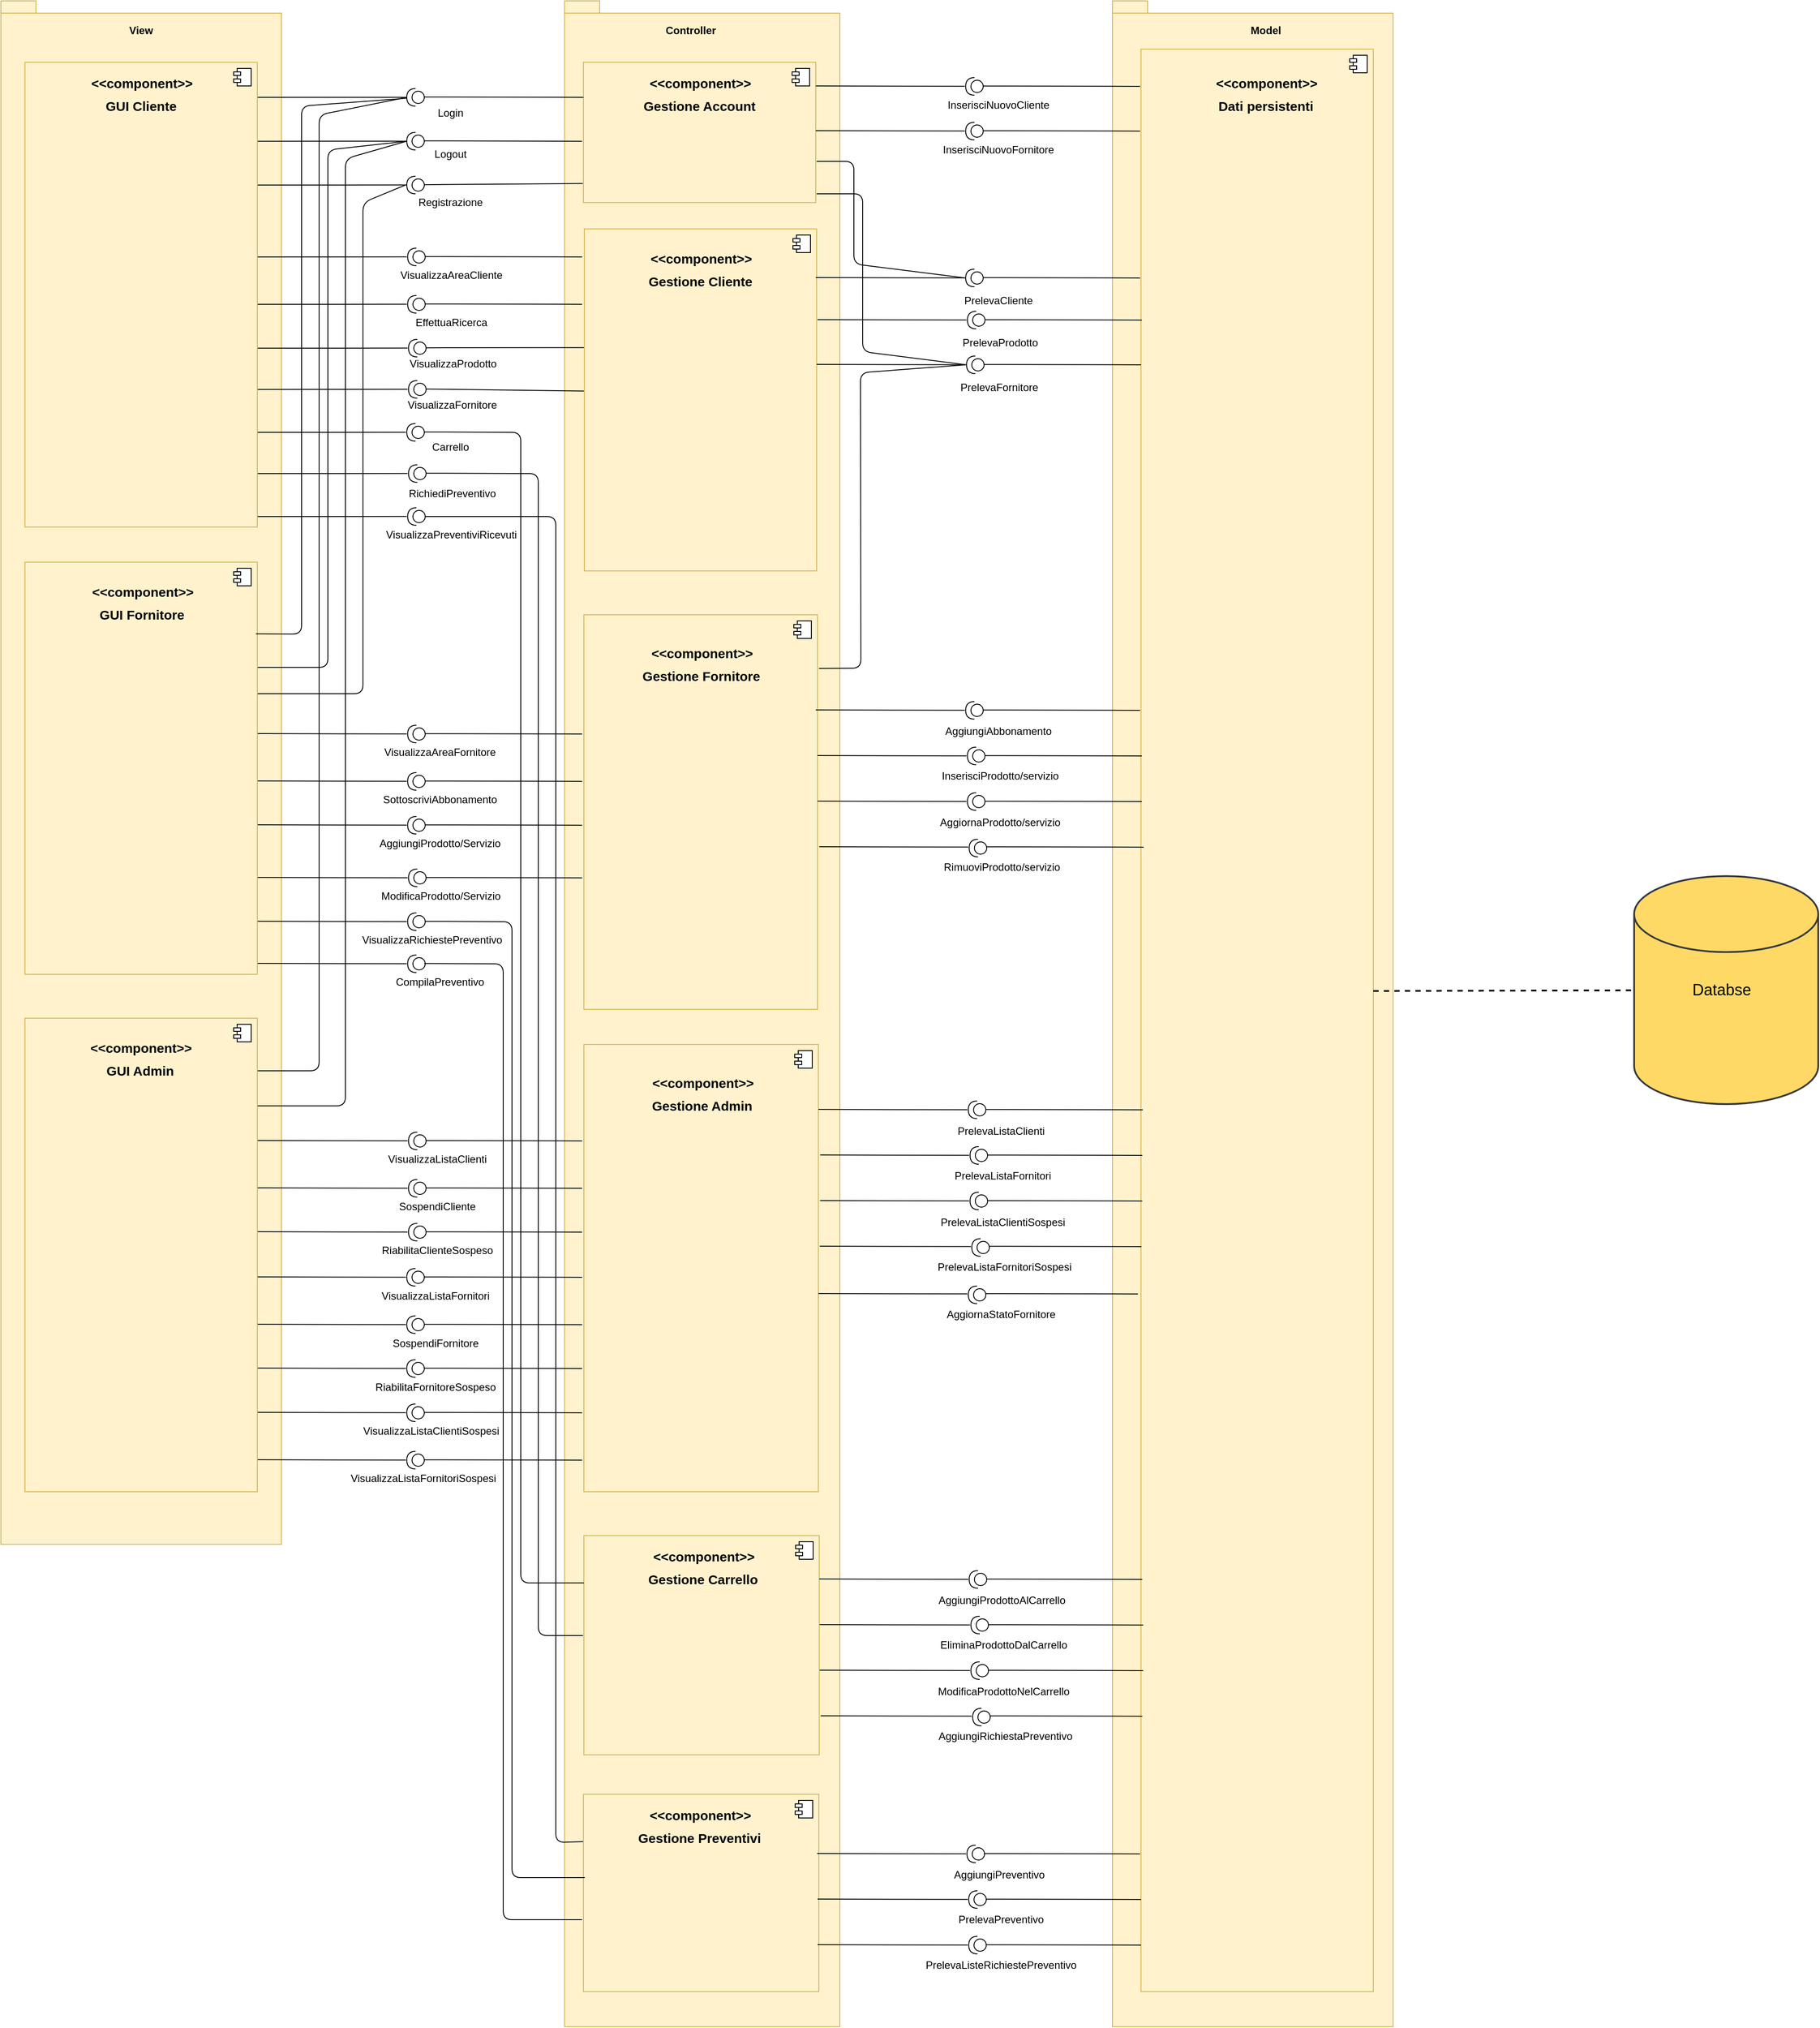 <mxfile version="14.0.0" type="device"><diagram id="xdjiUQyvgqUMSnF1Awz2" name="Page-1"><mxGraphModel dx="868" dy="425" grid="1" gridSize="10" guides="1" tooltips="1" connect="1" arrows="1" fold="1" page="1" pageScale="1" pageWidth="827" pageHeight="1169" math="0" shadow="0"><root><mxCell id="0"/><mxCell id="1" parent="0"/><mxCell id="KCiZuFWybc-4IXJxhilr-1" value="" style="shape=folder;fontStyle=1;spacingTop=10;tabWidth=40;tabHeight=14;tabPosition=left;html=1;fillColor=#fff2cc;strokeColor=#d6b656;" parent="1" vertex="1"><mxGeometry x="67" y="40" width="320" height="1760" as="geometry"/></mxCell><mxCell id="KCiZuFWybc-4IXJxhilr-2" value="View" style="text;align=center;fontStyle=1;verticalAlign=middle;spacingLeft=3;spacingRight=3;strokeColor=none;rotatable=0;points=[[0,0.5],[1,0.5]];portConstraint=eastwest;" parent="1" vertex="1"><mxGeometry x="187" y="60" width="80" height="26" as="geometry"/></mxCell><mxCell id="KCiZuFWybc-4IXJxhilr-3" value="" style="shape=folder;fontStyle=1;spacingTop=10;tabWidth=40;tabHeight=14;tabPosition=left;html=1;fillColor=#fff2cc;strokeColor=#d6b656;" parent="1" vertex="1"><mxGeometry x="710" y="40" width="314" height="2310" as="geometry"/></mxCell><mxCell id="KCiZuFWybc-4IXJxhilr-4" value="Controller" style="text;align=center;fontStyle=1;verticalAlign=middle;spacingLeft=3;spacingRight=3;strokeColor=none;rotatable=0;points=[[0,0.5],[1,0.5]];portConstraint=eastwest;" parent="1" vertex="1"><mxGeometry x="814" y="60" width="80" height="26" as="geometry"/></mxCell><mxCell id="KCiZuFWybc-4IXJxhilr-5" value="" style="shape=folder;fontStyle=1;spacingTop=10;tabWidth=40;tabHeight=14;tabPosition=left;html=1;fillColor=#fff2cc;strokeColor=#d6b656;" parent="1" vertex="1"><mxGeometry x="1335" y="40" width="320" height="2310" as="geometry"/></mxCell><mxCell id="KCiZuFWybc-4IXJxhilr-6" value="Model" style="text;align=center;fontStyle=1;verticalAlign=middle;spacingLeft=3;spacingRight=3;strokeColor=none;rotatable=0;points=[[0,0.5],[1,0.5]];portConstraint=eastwest;" parent="1" vertex="1"><mxGeometry x="1470" y="60" width="80" height="26" as="geometry"/></mxCell><mxCell id="KCiZuFWybc-4IXJxhilr-10" value="" style="html=1;dropTarget=0;fontSize=15;strokeColor=#d6b656;fillColor=#fff2cc;" parent="1" vertex="1"><mxGeometry x="94.5" y="110" width="265" height="530" as="geometry"/></mxCell><mxCell id="KCiZuFWybc-4IXJxhilr-11" value="" style="shape=module;jettyWidth=8;jettyHeight=4;" parent="KCiZuFWybc-4IXJxhilr-10" vertex="1"><mxGeometry x="1" width="20" height="20" relative="1" as="geometry"><mxPoint x="-27" y="7" as="offset"/></mxGeometry></mxCell><mxCell id="KCiZuFWybc-4IXJxhilr-12" value="&lt;&lt;component&gt;&gt;" style="text;align=center;fontStyle=1;verticalAlign=middle;spacingLeft=3;spacingRight=3;strokeColor=none;rotatable=0;points=[[0,0.5],[1,0.5]];portConstraint=eastwest;fontSize=15;" parent="1" vertex="1"><mxGeometry x="188" y="120" width="80" height="26" as="geometry"/></mxCell><mxCell id="KCiZuFWybc-4IXJxhilr-13" value="GUI Cliente" style="text;align=center;fontStyle=1;verticalAlign=middle;spacingLeft=3;spacingRight=3;strokeColor=none;rotatable=0;points=[[0,0.5],[1,0.5]];portConstraint=eastwest;fontSize=15;" parent="1" vertex="1"><mxGeometry x="187" y="146" width="80" height="26" as="geometry"/></mxCell><mxCell id="KCiZuFWybc-4IXJxhilr-14" value="" style="html=1;dropTarget=0;fontSize=15;fillColor=#fff2cc;strokeColor=#d6b656;" parent="1" vertex="1"><mxGeometry x="94.5" y="680" width="265" height="470" as="geometry"/></mxCell><mxCell id="KCiZuFWybc-4IXJxhilr-15" value="" style="shape=module;jettyWidth=8;jettyHeight=4;" parent="KCiZuFWybc-4IXJxhilr-14" vertex="1"><mxGeometry x="1" width="20" height="20" relative="1" as="geometry"><mxPoint x="-27" y="7" as="offset"/></mxGeometry></mxCell><mxCell id="KCiZuFWybc-4IXJxhilr-16" value="&lt;&lt;component&gt;&gt;" style="text;align=center;fontStyle=1;verticalAlign=middle;spacingLeft=3;spacingRight=3;strokeColor=none;rotatable=0;points=[[0,0.5],[1,0.5]];portConstraint=eastwest;fontSize=15;" parent="1" vertex="1"><mxGeometry x="189" y="700" width="80" height="26" as="geometry"/></mxCell><mxCell id="KCiZuFWybc-4IXJxhilr-17" value="GUI Fornitore" style="text;align=center;fontStyle=1;verticalAlign=middle;spacingLeft=3;spacingRight=3;strokeColor=none;rotatable=0;points=[[0,0.5],[1,0.5]];portConstraint=eastwest;fontSize=15;" parent="1" vertex="1"><mxGeometry x="188" y="726" width="80" height="26" as="geometry"/></mxCell><mxCell id="KCiZuFWybc-4IXJxhilr-18" value="" style="html=1;dropTarget=0;fontSize=15;fillColor=#fff2cc;strokeColor=#d6b656;" parent="1" vertex="1"><mxGeometry x="94.5" y="1200" width="265" height="540" as="geometry"/></mxCell><mxCell id="KCiZuFWybc-4IXJxhilr-19" value="" style="shape=module;jettyWidth=8;jettyHeight=4;" parent="KCiZuFWybc-4IXJxhilr-18" vertex="1"><mxGeometry x="1" width="20" height="20" relative="1" as="geometry"><mxPoint x="-27" y="7" as="offset"/></mxGeometry></mxCell><mxCell id="KCiZuFWybc-4IXJxhilr-20" value="&lt;&lt;component&gt;&gt;" style="text;align=center;fontStyle=1;verticalAlign=middle;spacingLeft=3;spacingRight=3;strokeColor=none;rotatable=0;points=[[0,0.5],[1,0.5]];portConstraint=eastwest;fontSize=15;" parent="1" vertex="1"><mxGeometry x="187" y="1220" width="80" height="26" as="geometry"/></mxCell><mxCell id="KCiZuFWybc-4IXJxhilr-21" value="GUI Admin" style="text;align=center;fontStyle=1;verticalAlign=middle;spacingLeft=3;spacingRight=3;strokeColor=none;rotatable=0;points=[[0,0.5],[1,0.5]];portConstraint=eastwest;fontSize=15;" parent="1" vertex="1"><mxGeometry x="186" y="1246" width="80" height="26" as="geometry"/></mxCell><mxCell id="KCiZuFWybc-4IXJxhilr-22" value="" style="html=1;dropTarget=0;fontSize=15;fillColor=#fff2cc;strokeColor=#d6b656;" parent="1" vertex="1"><mxGeometry x="731.5" y="110" width="265" height="160" as="geometry"/></mxCell><mxCell id="KCiZuFWybc-4IXJxhilr-23" value="" style="shape=module;jettyWidth=8;jettyHeight=4;" parent="KCiZuFWybc-4IXJxhilr-22" vertex="1"><mxGeometry x="1" width="20" height="20" relative="1" as="geometry"><mxPoint x="-27" y="7" as="offset"/></mxGeometry></mxCell><mxCell id="KCiZuFWybc-4IXJxhilr-24" value="&lt;&lt;component&gt;&gt;" style="text;align=center;fontStyle=1;verticalAlign=middle;spacingLeft=3;spacingRight=3;strokeColor=none;rotatable=0;points=[[0,0.5],[1,0.5]];portConstraint=eastwest;fontSize=15;" parent="1" vertex="1"><mxGeometry x="825" y="120" width="80" height="26" as="geometry"/></mxCell><mxCell id="KCiZuFWybc-4IXJxhilr-25" value="Gestione Account" style="text;align=center;fontStyle=1;verticalAlign=middle;spacingLeft=3;spacingRight=3;strokeColor=none;rotatable=0;points=[[0,0.5],[1,0.5]];portConstraint=eastwest;fontSize=15;" parent="1" vertex="1"><mxGeometry x="824" y="146" width="80" height="26" as="geometry"/></mxCell><mxCell id="KCiZuFWybc-4IXJxhilr-26" value="" style="html=1;dropTarget=0;fontSize=15;fillColor=#fff2cc;strokeColor=#d6b656;" parent="1" vertex="1"><mxGeometry x="732.5" y="300" width="265" height="390" as="geometry"/></mxCell><mxCell id="KCiZuFWybc-4IXJxhilr-27" value="" style="shape=module;jettyWidth=8;jettyHeight=4;" parent="KCiZuFWybc-4IXJxhilr-26" vertex="1"><mxGeometry x="1" width="20" height="20" relative="1" as="geometry"><mxPoint x="-27" y="7" as="offset"/></mxGeometry></mxCell><mxCell id="KCiZuFWybc-4IXJxhilr-28" value="&lt;&lt;component&gt;&gt;" style="text;align=center;fontStyle=1;verticalAlign=middle;spacingLeft=3;spacingRight=3;strokeColor=none;rotatable=0;points=[[0,0.5],[1,0.5]];portConstraint=eastwest;fontSize=15;" parent="1" vertex="1"><mxGeometry x="826" y="320" width="80" height="26" as="geometry"/></mxCell><mxCell id="KCiZuFWybc-4IXJxhilr-29" value="Gestione Cliente" style="text;align=center;fontStyle=1;verticalAlign=middle;spacingLeft=3;spacingRight=3;strokeColor=none;rotatable=0;points=[[0,0.5],[1,0.5]];portConstraint=eastwest;fontSize=15;" parent="1" vertex="1"><mxGeometry x="825" y="346" width="80" height="26" as="geometry"/></mxCell><mxCell id="KCiZuFWybc-4IXJxhilr-30" value="" style="html=1;dropTarget=0;fontSize=15;fillColor=#fff2cc;strokeColor=#d6b656;" parent="1" vertex="1"><mxGeometry x="732" y="740" width="266.5" height="450" as="geometry"/></mxCell><mxCell id="KCiZuFWybc-4IXJxhilr-31" value="" style="shape=module;jettyWidth=8;jettyHeight=4;" parent="KCiZuFWybc-4IXJxhilr-30" vertex="1"><mxGeometry x="1" width="20" height="20" relative="1" as="geometry"><mxPoint x="-27" y="7" as="offset"/></mxGeometry></mxCell><mxCell id="KCiZuFWybc-4IXJxhilr-32" value="&lt;&lt;component&gt;&gt;" style="text;align=center;fontStyle=1;verticalAlign=middle;spacingLeft=3;spacingRight=3;strokeColor=none;rotatable=0;points=[[0,0.5],[1,0.5]];portConstraint=eastwest;fontSize=15;" parent="1" vertex="1"><mxGeometry x="827" y="770" width="80" height="26" as="geometry"/></mxCell><mxCell id="KCiZuFWybc-4IXJxhilr-36" value="Gestione Fornitore" style="text;align=center;fontStyle=1;verticalAlign=middle;spacingLeft=3;spacingRight=3;strokeColor=none;rotatable=0;points=[[0,0.5],[1,0.5]];portConstraint=eastwest;fontSize=15;" parent="1" vertex="1"><mxGeometry x="826" y="796" width="80" height="26" as="geometry"/></mxCell><mxCell id="KCiZuFWybc-4IXJxhilr-37" value="" style="html=1;dropTarget=0;fontSize=15;fillColor=#fff2cc;strokeColor=#d6b656;" parent="1" vertex="1"><mxGeometry x="732" y="1230" width="267.5" height="510" as="geometry"/></mxCell><mxCell id="KCiZuFWybc-4IXJxhilr-38" value="" style="shape=module;jettyWidth=8;jettyHeight=4;" parent="KCiZuFWybc-4IXJxhilr-37" vertex="1"><mxGeometry x="1" width="20" height="20" relative="1" as="geometry"><mxPoint x="-27" y="7" as="offset"/></mxGeometry></mxCell><mxCell id="KCiZuFWybc-4IXJxhilr-39" value="&lt;&lt;component&gt;&gt;" style="text;align=center;fontStyle=1;verticalAlign=middle;spacingLeft=3;spacingRight=3;strokeColor=none;rotatable=0;points=[[0,0.5],[1,0.5]];portConstraint=eastwest;fontSize=15;" parent="1" vertex="1"><mxGeometry x="828" y="1260" width="80" height="26" as="geometry"/></mxCell><mxCell id="KCiZuFWybc-4IXJxhilr-40" value="Gestione Admin" style="text;align=center;fontStyle=1;verticalAlign=middle;spacingLeft=3;spacingRight=3;strokeColor=none;rotatable=0;points=[[0,0.5],[1,0.5]];portConstraint=eastwest;fontSize=15;" parent="1" vertex="1"><mxGeometry x="827" y="1286" width="80" height="26" as="geometry"/></mxCell><mxCell id="KCiZuFWybc-4IXJxhilr-41" value="" style="html=1;dropTarget=0;fontSize=15;fillColor=#fff2cc;strokeColor=#d6b656;" parent="1" vertex="1"><mxGeometry x="732" y="1790" width="268.5" height="250" as="geometry"/></mxCell><mxCell id="KCiZuFWybc-4IXJxhilr-42" value="" style="shape=module;jettyWidth=8;jettyHeight=4;" parent="KCiZuFWybc-4IXJxhilr-41" vertex="1"><mxGeometry x="1" width="20" height="20" relative="1" as="geometry"><mxPoint x="-27" y="7" as="offset"/></mxGeometry></mxCell><mxCell id="KCiZuFWybc-4IXJxhilr-43" value="&lt;&lt;component&gt;&gt;" style="text;align=center;fontStyle=1;verticalAlign=middle;spacingLeft=3;spacingRight=3;strokeColor=none;rotatable=0;points=[[0,0.5],[1,0.5]];portConstraint=eastwest;fontSize=15;" parent="1" vertex="1"><mxGeometry x="829" y="1800" width="80" height="26" as="geometry"/></mxCell><mxCell id="KCiZuFWybc-4IXJxhilr-44" value="Gestione Carrello" style="text;align=center;fontStyle=1;verticalAlign=middle;spacingLeft=3;spacingRight=3;strokeColor=none;rotatable=0;points=[[0,0.5],[1,0.5]];portConstraint=eastwest;fontSize=15;" parent="1" vertex="1"><mxGeometry x="828" y="1826" width="80" height="26" as="geometry"/></mxCell><mxCell id="KCiZuFWybc-4IXJxhilr-45" value="" style="html=1;dropTarget=0;fontSize=15;fillColor=#fff2cc;strokeColor=#d6b656;" parent="1" vertex="1"><mxGeometry x="731.5" y="2085" width="268.5" height="225" as="geometry"/></mxCell><mxCell id="KCiZuFWybc-4IXJxhilr-46" value="" style="shape=module;jettyWidth=8;jettyHeight=4;" parent="KCiZuFWybc-4IXJxhilr-45" vertex="1"><mxGeometry x="1" width="20" height="20" relative="1" as="geometry"><mxPoint x="-27" y="7" as="offset"/></mxGeometry></mxCell><mxCell id="KCiZuFWybc-4IXJxhilr-47" value="&lt;&lt;component&gt;&gt;" style="text;align=center;fontStyle=1;verticalAlign=middle;spacingLeft=3;spacingRight=3;strokeColor=none;rotatable=0;points=[[0,0.5],[1,0.5]];portConstraint=eastwest;fontSize=15;" parent="1" vertex="1"><mxGeometry x="825" y="2095" width="80" height="26" as="geometry"/></mxCell><mxCell id="KCiZuFWybc-4IXJxhilr-48" value="Gestione Preventivi" style="text;align=center;fontStyle=1;verticalAlign=middle;spacingLeft=3;spacingRight=3;strokeColor=none;rotatable=0;points=[[0,0.5],[1,0.5]];portConstraint=eastwest;fontSize=15;" parent="1" vertex="1"><mxGeometry x="824" y="2121" width="80" height="26" as="geometry"/></mxCell><mxCell id="KCiZuFWybc-4IXJxhilr-49" value="" style="html=1;dropTarget=0;fontSize=15;fillColor=#fff2cc;strokeColor=#d6b656;" parent="1" vertex="1"><mxGeometry x="1367.5" y="95" width="265" height="2215" as="geometry"/></mxCell><mxCell id="KCiZuFWybc-4IXJxhilr-50" value="" style="shape=module;jettyWidth=8;jettyHeight=4;" parent="KCiZuFWybc-4IXJxhilr-49" vertex="1"><mxGeometry x="1" width="20" height="20" relative="1" as="geometry"><mxPoint x="-27" y="7" as="offset"/></mxGeometry></mxCell><mxCell id="KCiZuFWybc-4IXJxhilr-51" value="&lt;&lt;component&gt;&gt;" style="text;align=center;fontStyle=1;verticalAlign=middle;spacingLeft=3;spacingRight=3;strokeColor=none;rotatable=0;points=[[0,0.5],[1,0.5]];portConstraint=eastwest;fontSize=15;" parent="1" vertex="1"><mxGeometry x="1471" y="120" width="80" height="26" as="geometry"/></mxCell><mxCell id="KCiZuFWybc-4IXJxhilr-52" value="Dati persistenti" style="text;align=center;fontStyle=1;verticalAlign=middle;spacingLeft=3;spacingRight=3;strokeColor=none;rotatable=0;points=[[0,0.5],[1,0.5]];portConstraint=eastwest;fontSize=15;" parent="1" vertex="1"><mxGeometry x="1470" y="146" width="80" height="26" as="geometry"/></mxCell><mxCell id="AZHFmM3KwF-NdvUwxw_1-8" value="" style="shape=providedRequiredInterface;html=1;verticalLabelPosition=bottom;strokeWidth=1;fontSize=12;direction=west;" parent="1" vertex="1"><mxGeometry x="530" y="140" width="20" height="20" as="geometry"/></mxCell><mxCell id="AZHFmM3KwF-NdvUwxw_1-9" value="" style="endArrow=none;endFill=0;endSize=12;html=1;fontSize=12;" parent="1" edge="1"><mxGeometry width="160" relative="1" as="geometry"><mxPoint x="360" y="150" as="sourcePoint"/><mxPoint x="530" y="150" as="targetPoint"/></mxGeometry></mxCell><mxCell id="AZHFmM3KwF-NdvUwxw_1-10" value="" style="endArrow=none;endFill=0;endSize=12;html=1;fontSize=12;entryX=0;entryY=0.25;entryDx=0;entryDy=0;" parent="1" target="KCiZuFWybc-4IXJxhilr-22" edge="1"><mxGeometry width="160" relative="1" as="geometry"><mxPoint x="550" y="149.58" as="sourcePoint"/><mxPoint x="710" y="149.58" as="targetPoint"/></mxGeometry></mxCell><mxCell id="AZHFmM3KwF-NdvUwxw_1-16" value="" style="shape=providedRequiredInterface;html=1;verticalLabelPosition=bottom;strokeWidth=1;fontSize=12;direction=west;" parent="1" vertex="1"><mxGeometry x="530" y="190" width="20" height="20" as="geometry"/></mxCell><mxCell id="AZHFmM3KwF-NdvUwxw_1-17" value="" style="endArrow=none;endFill=0;endSize=12;html=1;fontSize=12;exitX=1.002;exitY=0.17;exitDx=0;exitDy=0;exitPerimeter=0;" parent="1" source="KCiZuFWybc-4IXJxhilr-10" edge="1"><mxGeometry width="160" relative="1" as="geometry"><mxPoint x="372.5" y="199.58" as="sourcePoint"/><mxPoint x="530" y="200" as="targetPoint"/></mxGeometry></mxCell><mxCell id="AZHFmM3KwF-NdvUwxw_1-18" value="" style="endArrow=none;endFill=0;endSize=12;html=1;fontSize=12;entryX=-0.006;entryY=0.563;entryDx=0;entryDy=0;entryPerimeter=0;" parent="1" target="KCiZuFWybc-4IXJxhilr-22" edge="1"><mxGeometry width="160" relative="1" as="geometry"><mxPoint x="550" y="199.58" as="sourcePoint"/><mxPoint x="717.5" y="200" as="targetPoint"/></mxGeometry></mxCell><mxCell id="AZHFmM3KwF-NdvUwxw_1-23" value="" style="endArrow=none;endFill=0;endSize=24;html=1;fontSize=12;exitX=0.994;exitY=0.174;exitDx=0;exitDy=0;exitPerimeter=0;" parent="1" source="KCiZuFWybc-4IXJxhilr-14" edge="1"><mxGeometry width="160" relative="1" as="geometry"><mxPoint x="372.5" y="666" as="sourcePoint"/><mxPoint x="530" y="151" as="targetPoint"/><Array as="points"><mxPoint x="410" y="762"/><mxPoint x="410" y="160"/></Array></mxGeometry></mxCell><mxCell id="AZHFmM3KwF-NdvUwxw_1-26" value="Logout" style="text;html=1;strokeColor=none;fillColor=none;align=center;verticalAlign=middle;whiteSpace=wrap;rounded=0;fontSize=12;" parent="1" vertex="1"><mxGeometry x="560" y="205" width="40" height="20" as="geometry"/></mxCell><mxCell id="WAf6saPF0g7Ky4OQPBUh-1" value="Login" style="text;html=1;strokeColor=none;fillColor=none;align=center;verticalAlign=middle;whiteSpace=wrap;rounded=0;fontSize=12;" parent="1" vertex="1"><mxGeometry x="560" y="158" width="40" height="20" as="geometry"/></mxCell><mxCell id="WAf6saPF0g7Ky4OQPBUh-2" value="" style="endArrow=none;endFill=0;endSize=24;html=1;fontSize=12;" parent="1" edge="1"><mxGeometry width="160" relative="1" as="geometry"><mxPoint x="360" y="1260" as="sourcePoint"/><mxPoint x="530" y="150" as="targetPoint"/><Array as="points"><mxPoint x="430" y="1260"/><mxPoint x="430" y="170"/></Array></mxGeometry></mxCell><mxCell id="WAf6saPF0g7Ky4OQPBUh-3" value="" style="endArrow=none;endFill=0;endSize=24;html=1;fontSize=12;" parent="1" edge="1"><mxGeometry width="160" relative="1" as="geometry"><mxPoint x="360" y="800" as="sourcePoint"/><mxPoint x="530" y="200" as="targetPoint"/><Array as="points"><mxPoint x="440" y="800"/><mxPoint x="440" y="210"/></Array></mxGeometry></mxCell><mxCell id="WAf6saPF0g7Ky4OQPBUh-4" value="" style="endArrow=none;endFill=0;endSize=24;html=1;fontSize=12;" parent="1" edge="1"><mxGeometry width="160" relative="1" as="geometry"><mxPoint x="360" y="1300" as="sourcePoint"/><mxPoint x="530" y="200" as="targetPoint"/><Array as="points"><mxPoint x="460" y="1300"/><mxPoint x="460" y="220"/></Array></mxGeometry></mxCell><mxCell id="WAf6saPF0g7Ky4OQPBUh-9" value="" style="shape=providedRequiredInterface;html=1;verticalLabelPosition=bottom;strokeWidth=1;fontSize=12;direction=west;" parent="1" vertex="1"><mxGeometry x="530" y="240" width="20" height="20" as="geometry"/></mxCell><mxCell id="WAf6saPF0g7Ky4OQPBUh-10" value="" style="endArrow=none;endFill=0;endSize=12;html=1;fontSize=12;entryX=-0.003;entryY=0.864;entryDx=0;entryDy=0;entryPerimeter=0;" parent="1" target="KCiZuFWybc-4IXJxhilr-22" edge="1"><mxGeometry width="160" relative="1" as="geometry"><mxPoint x="550" y="249.58" as="sourcePoint"/><mxPoint x="717.5" y="250" as="targetPoint"/></mxGeometry></mxCell><mxCell id="WAf6saPF0g7Ky4OQPBUh-11" value="Registrazione" style="text;html=1;strokeColor=none;fillColor=none;align=center;verticalAlign=middle;whiteSpace=wrap;rounded=0;fontSize=12;" parent="1" vertex="1"><mxGeometry x="560" y="260" width="40" height="20" as="geometry"/></mxCell><mxCell id="WAf6saPF0g7Ky4OQPBUh-12" value="" style="endArrow=none;endFill=0;endSize=12;html=1;fontSize=12;" parent="1" edge="1"><mxGeometry width="160" relative="1" as="geometry"><mxPoint x="360" y="250" as="sourcePoint"/><mxPoint x="530" y="249.92" as="targetPoint"/></mxGeometry></mxCell><mxCell id="WAf6saPF0g7Ky4OQPBUh-13" value="" style="endArrow=none;endFill=0;endSize=24;html=1;fontSize=12;" parent="1" edge="1"><mxGeometry width="160" relative="1" as="geometry"><mxPoint x="360" y="830" as="sourcePoint"/><mxPoint x="528.41" y="250" as="targetPoint"/><Array as="points"><mxPoint x="480" y="830"/><mxPoint x="480" y="270"/></Array></mxGeometry></mxCell><mxCell id="WAf6saPF0g7Ky4OQPBUh-14" value="" style="shape=providedRequiredInterface;html=1;verticalLabelPosition=bottom;strokeWidth=1;fontSize=12;direction=west;" parent="1" vertex="1"><mxGeometry x="531" y="322" width="20" height="20" as="geometry"/></mxCell><mxCell id="WAf6saPF0g7Ky4OQPBUh-15" value="" style="endArrow=none;endFill=0;endSize=12;html=1;fontSize=12;" parent="1" edge="1"><mxGeometry width="160" relative="1" as="geometry"><mxPoint x="551" y="331.58" as="sourcePoint"/><mxPoint x="730" y="332" as="targetPoint"/></mxGeometry></mxCell><mxCell id="WAf6saPF0g7Ky4OQPBUh-16" value="VisualizzaAreaCliente" style="text;html=1;strokeColor=none;fillColor=none;align=center;verticalAlign=middle;whiteSpace=wrap;rounded=0;fontSize=12;" parent="1" vertex="1"><mxGeometry x="561" y="343" width="40" height="20" as="geometry"/></mxCell><mxCell id="WAf6saPF0g7Ky4OQPBUh-17" value="" style="endArrow=none;endFill=0;endSize=12;html=1;fontSize=12;" parent="1" edge="1"><mxGeometry width="160" relative="1" as="geometry"><mxPoint x="360" y="332" as="sourcePoint"/><mxPoint x="530" y="331.92" as="targetPoint"/></mxGeometry></mxCell><mxCell id="WAf6saPF0g7Ky4OQPBUh-18" value="" style="shape=providedRequiredInterface;html=1;verticalLabelPosition=bottom;strokeWidth=1;fontSize=12;direction=west;" parent="1" vertex="1"><mxGeometry x="531" y="866" width="20" height="20" as="geometry"/></mxCell><mxCell id="WAf6saPF0g7Ky4OQPBUh-19" value="" style="endArrow=none;endFill=0;endSize=12;html=1;fontSize=12;" parent="1" edge="1"><mxGeometry width="160" relative="1" as="geometry"><mxPoint x="551" y="875.58" as="sourcePoint"/><mxPoint x="730" y="876" as="targetPoint"/></mxGeometry></mxCell><mxCell id="WAf6saPF0g7Ky4OQPBUh-20" value="VisualizzaAreaFornitore" style="text;html=1;strokeColor=none;fillColor=none;align=center;verticalAlign=middle;whiteSpace=wrap;rounded=0;fontSize=12;" parent="1" vertex="1"><mxGeometry x="548" y="887" width="40" height="20" as="geometry"/></mxCell><mxCell id="WAf6saPF0g7Ky4OQPBUh-21" value="" style="endArrow=none;endFill=0;endSize=12;html=1;fontSize=12;" parent="1" edge="1"><mxGeometry width="160" relative="1" as="geometry"><mxPoint x="360" y="875.5" as="sourcePoint"/><mxPoint x="530" y="875.92" as="targetPoint"/></mxGeometry></mxCell><mxCell id="WAf6saPF0g7Ky4OQPBUh-22" value="" style="shape=providedRequiredInterface;html=1;verticalLabelPosition=bottom;strokeWidth=1;fontSize=12;direction=west;" parent="1" vertex="1"><mxGeometry x="531" y="920" width="20" height="20" as="geometry"/></mxCell><mxCell id="WAf6saPF0g7Ky4OQPBUh-23" value="" style="endArrow=none;endFill=0;endSize=12;html=1;fontSize=12;" parent="1" edge="1"><mxGeometry width="160" relative="1" as="geometry"><mxPoint x="551" y="929.58" as="sourcePoint"/><mxPoint x="730" y="930" as="targetPoint"/></mxGeometry></mxCell><mxCell id="WAf6saPF0g7Ky4OQPBUh-24" value="SottoscriviAbbonamento" style="text;html=1;strokeColor=none;fillColor=none;align=center;verticalAlign=middle;whiteSpace=wrap;rounded=0;fontSize=12;" parent="1" vertex="1"><mxGeometry x="548" y="941" width="40" height="20" as="geometry"/></mxCell><mxCell id="WAf6saPF0g7Ky4OQPBUh-25" value="" style="endArrow=none;endFill=0;endSize=12;html=1;fontSize=12;" parent="1" edge="1"><mxGeometry width="160" relative="1" as="geometry"><mxPoint x="360" y="929.5" as="sourcePoint"/><mxPoint x="530" y="929.92" as="targetPoint"/></mxGeometry></mxCell><mxCell id="WAf6saPF0g7Ky4OQPBUh-26" value="" style="shape=providedRequiredInterface;html=1;verticalLabelPosition=bottom;strokeWidth=1;fontSize=12;direction=west;" parent="1" vertex="1"><mxGeometry x="531" y="970" width="20" height="20" as="geometry"/></mxCell><mxCell id="WAf6saPF0g7Ky4OQPBUh-27" value="" style="endArrow=none;endFill=0;endSize=12;html=1;fontSize=12;" parent="1" edge="1"><mxGeometry width="160" relative="1" as="geometry"><mxPoint x="551" y="979.58" as="sourcePoint"/><mxPoint x="730" y="980" as="targetPoint"/></mxGeometry></mxCell><mxCell id="WAf6saPF0g7Ky4OQPBUh-28" value="AggiungiProdotto/Servizio" style="text;html=1;strokeColor=none;fillColor=none;align=center;verticalAlign=middle;whiteSpace=wrap;rounded=0;fontSize=12;" parent="1" vertex="1"><mxGeometry x="548" y="991" width="40" height="20" as="geometry"/></mxCell><mxCell id="WAf6saPF0g7Ky4OQPBUh-29" value="" style="endArrow=none;endFill=0;endSize=12;html=1;fontSize=12;" parent="1" edge="1"><mxGeometry width="160" relative="1" as="geometry"><mxPoint x="360" y="979.5" as="sourcePoint"/><mxPoint x="530" y="979.92" as="targetPoint"/></mxGeometry></mxCell><mxCell id="WAf6saPF0g7Ky4OQPBUh-30" value="" style="shape=providedRequiredInterface;html=1;verticalLabelPosition=bottom;strokeWidth=1;fontSize=12;direction=west;" parent="1" vertex="1"><mxGeometry x="532" y="1030" width="20" height="20" as="geometry"/></mxCell><mxCell id="WAf6saPF0g7Ky4OQPBUh-31" value="" style="endArrow=none;endFill=0;endSize=12;html=1;fontSize=12;" parent="1" edge="1"><mxGeometry width="160" relative="1" as="geometry"><mxPoint x="552" y="1039.58" as="sourcePoint"/><mxPoint x="730" y="1040" as="targetPoint"/></mxGeometry></mxCell><mxCell id="WAf6saPF0g7Ky4OQPBUh-32" value="ModificaProdotto/Servizio" style="text;html=1;strokeColor=none;fillColor=none;align=center;verticalAlign=middle;whiteSpace=wrap;rounded=0;fontSize=12;" parent="1" vertex="1"><mxGeometry x="549" y="1051" width="40" height="20" as="geometry"/></mxCell><mxCell id="WAf6saPF0g7Ky4OQPBUh-33" value="" style="endArrow=none;endFill=0;endSize=12;html=1;fontSize=12;" parent="1" edge="1"><mxGeometry width="160" relative="1" as="geometry"><mxPoint x="360" y="1039.5" as="sourcePoint"/><mxPoint x="531" y="1039.92" as="targetPoint"/></mxGeometry></mxCell><mxCell id="WAf6saPF0g7Ky4OQPBUh-35" value="" style="shape=providedRequiredInterface;html=1;verticalLabelPosition=bottom;strokeWidth=1;fontSize=12;direction=west;" parent="1" vertex="1"><mxGeometry x="531" y="1080" width="20" height="20" as="geometry"/></mxCell><mxCell id="WAf6saPF0g7Ky4OQPBUh-36" value="" style="endArrow=none;endFill=0;endSize=12;html=1;fontSize=12;" parent="1" edge="1"><mxGeometry width="160" relative="1" as="geometry"><mxPoint x="551" y="1089.58" as="sourcePoint"/><mxPoint x="733" y="2180" as="targetPoint"/><Array as="points"><mxPoint x="650" y="1090"/><mxPoint x="650" y="2180"/></Array></mxGeometry></mxCell><mxCell id="WAf6saPF0g7Ky4OQPBUh-37" value="VisualizzaRichiestePreventivo" style="text;html=1;strokeColor=none;fillColor=none;align=center;verticalAlign=middle;whiteSpace=wrap;rounded=0;fontSize=12;" parent="1" vertex="1"><mxGeometry x="539" y="1101" width="40" height="20" as="geometry"/></mxCell><mxCell id="WAf6saPF0g7Ky4OQPBUh-38" value="" style="endArrow=none;endFill=0;endSize=12;html=1;fontSize=12;" parent="1" edge="1"><mxGeometry width="160" relative="1" as="geometry"><mxPoint x="360" y="1089.5" as="sourcePoint"/><mxPoint x="530" y="1089.92" as="targetPoint"/></mxGeometry></mxCell><mxCell id="WAf6saPF0g7Ky4OQPBUh-47" value="" style="shape=providedRequiredInterface;html=1;verticalLabelPosition=bottom;strokeWidth=1;fontSize=12;direction=west;" parent="1" vertex="1"><mxGeometry x="531" y="1128" width="20" height="20" as="geometry"/></mxCell><mxCell id="WAf6saPF0g7Ky4OQPBUh-48" value="" style="endArrow=none;endFill=0;endSize=12;html=1;fontSize=12;" parent="1" edge="1"><mxGeometry width="160" relative="1" as="geometry"><mxPoint x="550" y="1137.58" as="sourcePoint"/><mxPoint x="730" y="2228" as="targetPoint"/><Array as="points"><mxPoint x="640" y="1138"/><mxPoint x="640" y="2228"/></Array></mxGeometry></mxCell><mxCell id="WAf6saPF0g7Ky4OQPBUh-49" value="CompilaPreventivo" style="text;html=1;strokeColor=none;fillColor=none;align=center;verticalAlign=middle;whiteSpace=wrap;rounded=0;fontSize=12;" parent="1" vertex="1"><mxGeometry x="548" y="1149" width="40" height="20" as="geometry"/></mxCell><mxCell id="WAf6saPF0g7Ky4OQPBUh-50" value="" style="endArrow=none;endFill=0;endSize=12;html=1;fontSize=12;" parent="1" edge="1"><mxGeometry width="160" relative="1" as="geometry"><mxPoint x="360" y="1137.5" as="sourcePoint"/><mxPoint x="530" y="1137.92" as="targetPoint"/></mxGeometry></mxCell><mxCell id="WAf6saPF0g7Ky4OQPBUh-53" value="" style="shape=providedRequiredInterface;html=1;verticalLabelPosition=bottom;strokeWidth=1;fontSize=12;direction=west;" parent="1" vertex="1"><mxGeometry x="531" y="376" width="20" height="20" as="geometry"/></mxCell><mxCell id="WAf6saPF0g7Ky4OQPBUh-54" value="" style="endArrow=none;endFill=0;endSize=12;html=1;fontSize=12;" parent="1" edge="1"><mxGeometry width="160" relative="1" as="geometry"><mxPoint x="551" y="385.58" as="sourcePoint"/><mxPoint x="730" y="386" as="targetPoint"/></mxGeometry></mxCell><mxCell id="WAf6saPF0g7Ky4OQPBUh-55" value="EffettuaRicerca" style="text;html=1;strokeColor=none;fillColor=none;align=center;verticalAlign=middle;whiteSpace=wrap;rounded=0;fontSize=12;" parent="1" vertex="1"><mxGeometry x="561" y="397" width="40" height="20" as="geometry"/></mxCell><mxCell id="WAf6saPF0g7Ky4OQPBUh-56" value="" style="endArrow=none;endFill=0;endSize=12;html=1;fontSize=12;" parent="1" edge="1"><mxGeometry width="160" relative="1" as="geometry"><mxPoint x="360" y="386" as="sourcePoint"/><mxPoint x="530" y="385.92" as="targetPoint"/></mxGeometry></mxCell><mxCell id="WAf6saPF0g7Ky4OQPBUh-57" value="" style="shape=providedRequiredInterface;html=1;verticalLabelPosition=bottom;strokeWidth=1;fontSize=12;direction=west;" parent="1" vertex="1"><mxGeometry x="532" y="426" width="20" height="20" as="geometry"/></mxCell><mxCell id="WAf6saPF0g7Ky4OQPBUh-58" value="" style="endArrow=none;endFill=0;endSize=12;html=1;fontSize=12;entryX=-0.002;entryY=0.347;entryDx=0;entryDy=0;entryPerimeter=0;" parent="1" target="KCiZuFWybc-4IXJxhilr-26" edge="1"><mxGeometry width="160" relative="1" as="geometry"><mxPoint x="552" y="435.58" as="sourcePoint"/><mxPoint x="719.5" y="436" as="targetPoint"/></mxGeometry></mxCell><mxCell id="WAf6saPF0g7Ky4OQPBUh-59" value="VisualizzaProdotto" style="text;html=1;strokeColor=none;fillColor=none;align=center;verticalAlign=middle;whiteSpace=wrap;rounded=0;fontSize=12;" parent="1" vertex="1"><mxGeometry x="563" y="444" width="40" height="20" as="geometry"/></mxCell><mxCell id="WAf6saPF0g7Ky4OQPBUh-60" value="" style="endArrow=none;endFill=0;endSize=12;html=1;fontSize=12;" parent="1" edge="1"><mxGeometry width="160" relative="1" as="geometry"><mxPoint x="360" y="436" as="sourcePoint"/><mxPoint x="531" y="435.92" as="targetPoint"/></mxGeometry></mxCell><mxCell id="WAf6saPF0g7Ky4OQPBUh-61" value="" style="shape=providedRequiredInterface;html=1;verticalLabelPosition=bottom;strokeWidth=1;fontSize=12;direction=west;" parent="1" vertex="1"><mxGeometry x="532" y="473" width="20" height="20" as="geometry"/></mxCell><mxCell id="WAf6saPF0g7Ky4OQPBUh-62" value="" style="endArrow=none;endFill=0;endSize=12;html=1;fontSize=12;entryX=-0.002;entryY=0.474;entryDx=0;entryDy=0;entryPerimeter=0;" parent="1" edge="1"><mxGeometry width="160" relative="1" as="geometry"><mxPoint x="552" y="482.58" as="sourcePoint"/><mxPoint x="731.97" y="484.86" as="targetPoint"/></mxGeometry></mxCell><mxCell id="WAf6saPF0g7Ky4OQPBUh-63" value="VisualizzaFornitore" style="text;html=1;strokeColor=none;fillColor=none;align=center;verticalAlign=middle;whiteSpace=wrap;rounded=0;fontSize=12;" parent="1" vertex="1"><mxGeometry x="562" y="491" width="40" height="20" as="geometry"/></mxCell><mxCell id="WAf6saPF0g7Ky4OQPBUh-64" value="" style="endArrow=none;endFill=0;endSize=12;html=1;fontSize=12;exitX=1.002;exitY=0.704;exitDx=0;exitDy=0;exitPerimeter=0;" parent="1" source="KCiZuFWybc-4IXJxhilr-10" edge="1"><mxGeometry width="160" relative="1" as="geometry"><mxPoint x="373.5" y="482.5" as="sourcePoint"/><mxPoint x="531" y="482.92" as="targetPoint"/></mxGeometry></mxCell><mxCell id="WAf6saPF0g7Ky4OQPBUh-65" value="" style="shape=providedRequiredInterface;html=1;verticalLabelPosition=bottom;strokeWidth=1;fontSize=12;direction=west;" parent="1" vertex="1"><mxGeometry x="530" y="522" width="20" height="20" as="geometry"/></mxCell><mxCell id="WAf6saPF0g7Ky4OQPBUh-66" value="" style="endArrow=none;endFill=0;endSize=12;html=1;fontSize=12;" parent="1" edge="1"><mxGeometry width="160" relative="1" as="geometry"><mxPoint x="550" y="531.58" as="sourcePoint"/><mxPoint x="732" y="1844" as="targetPoint"/><Array as="points"><mxPoint x="660" y="532"/><mxPoint x="660" y="1844"/></Array></mxGeometry></mxCell><mxCell id="WAf6saPF0g7Ky4OQPBUh-67" value="Carrello" style="text;html=1;strokeColor=none;fillColor=none;align=center;verticalAlign=middle;whiteSpace=wrap;rounded=0;fontSize=12;" parent="1" vertex="1"><mxGeometry x="560" y="539" width="40" height="20" as="geometry"/></mxCell><mxCell id="WAf6saPF0g7Ky4OQPBUh-68" value="" style="endArrow=none;endFill=0;endSize=12;html=1;fontSize=12;" parent="1" edge="1"><mxGeometry width="160" relative="1" as="geometry"><mxPoint x="360" y="532" as="sourcePoint"/><mxPoint x="529" y="531.92" as="targetPoint"/></mxGeometry></mxCell><mxCell id="WAf6saPF0g7Ky4OQPBUh-69" value="" style="shape=providedRequiredInterface;html=1;verticalLabelPosition=bottom;strokeWidth=1;fontSize=12;direction=west;" parent="1" vertex="1"><mxGeometry x="532" y="569" width="20" height="20" as="geometry"/></mxCell><mxCell id="WAf6saPF0g7Ky4OQPBUh-70" value="" style="endArrow=none;endFill=0;endSize=12;html=1;fontSize=12;" parent="1" edge="1"><mxGeometry width="160" relative="1" as="geometry"><mxPoint x="552" y="578.58" as="sourcePoint"/><mxPoint x="731" y="1904" as="targetPoint"/><Array as="points"><mxPoint x="680" y="579"/><mxPoint x="680" y="1904"/></Array></mxGeometry></mxCell><mxCell id="WAf6saPF0g7Ky4OQPBUh-71" value="RichiediPreventivo" style="text;html=1;strokeColor=none;fillColor=none;align=center;verticalAlign=middle;whiteSpace=wrap;rounded=0;fontSize=12;" parent="1" vertex="1"><mxGeometry x="562" y="592" width="40" height="20" as="geometry"/></mxCell><mxCell id="WAf6saPF0g7Ky4OQPBUh-72" value="" style="endArrow=none;endFill=0;endSize=12;html=1;fontSize=12;" parent="1" edge="1"><mxGeometry width="160" relative="1" as="geometry"><mxPoint x="360" y="579" as="sourcePoint"/><mxPoint x="531" y="578.92" as="targetPoint"/></mxGeometry></mxCell><mxCell id="WAf6saPF0g7Ky4OQPBUh-73" value="" style="shape=providedRequiredInterface;html=1;verticalLabelPosition=bottom;strokeWidth=1;fontSize=12;direction=west;" parent="1" vertex="1"><mxGeometry x="531" y="618" width="20" height="20" as="geometry"/></mxCell><mxCell id="WAf6saPF0g7Ky4OQPBUh-74" value="" style="endArrow=none;endFill=0;endSize=12;html=1;fontSize=12;exitX=0;exitY=0.5;exitDx=0;exitDy=0;exitPerimeter=0;" parent="1" source="WAf6saPF0g7Ky4OQPBUh-73" edge="1"><mxGeometry width="160" relative="1" as="geometry"><mxPoint x="540" y="640.0" as="sourcePoint"/><mxPoint x="731" y="2139" as="targetPoint"/><Array as="points"><mxPoint x="700" y="628"/><mxPoint x="700" y="2140"/></Array></mxGeometry></mxCell><mxCell id="WAf6saPF0g7Ky4OQPBUh-75" value="VisualizzaPreventiviRicevuti" style="text;html=1;strokeColor=none;fillColor=none;align=center;verticalAlign=middle;whiteSpace=wrap;rounded=0;fontSize=12;" parent="1" vertex="1"><mxGeometry x="561" y="639" width="40" height="20" as="geometry"/></mxCell><mxCell id="WAf6saPF0g7Ky4OQPBUh-76" value="" style="endArrow=none;endFill=0;endSize=12;html=1;fontSize=12;" parent="1" edge="1"><mxGeometry width="160" relative="1" as="geometry"><mxPoint x="360" y="628" as="sourcePoint"/><mxPoint x="530" y="627.92" as="targetPoint"/></mxGeometry></mxCell><mxCell id="WAf6saPF0g7Ky4OQPBUh-100" value="" style="shape=providedRequiredInterface;html=1;verticalLabelPosition=bottom;strokeWidth=1;fontSize=12;direction=west;" parent="1" vertex="1"><mxGeometry x="532" y="1330" width="20" height="20" as="geometry"/></mxCell><mxCell id="WAf6saPF0g7Ky4OQPBUh-101" value="" style="endArrow=none;endFill=0;endSize=12;html=1;fontSize=12;entryX=0;entryY=0.25;entryDx=0;entryDy=0;" parent="1" edge="1"><mxGeometry width="160" relative="1" as="geometry"><mxPoint x="552" y="1339.58" as="sourcePoint"/><mxPoint x="730" y="1340" as="targetPoint"/></mxGeometry></mxCell><mxCell id="WAf6saPF0g7Ky4OQPBUh-102" value="VisualizzaListaClienti" style="text;html=1;strokeColor=none;fillColor=none;align=center;verticalAlign=middle;whiteSpace=wrap;rounded=0;fontSize=12;" parent="1" vertex="1"><mxGeometry x="545" y="1351" width="40" height="20" as="geometry"/></mxCell><mxCell id="WAf6saPF0g7Ky4OQPBUh-103" value="" style="endArrow=none;endFill=0;endSize=12;html=1;fontSize=12;" parent="1" edge="1"><mxGeometry width="160" relative="1" as="geometry"><mxPoint x="360" y="1339.5" as="sourcePoint"/><mxPoint x="531" y="1339.92" as="targetPoint"/></mxGeometry></mxCell><mxCell id="WAf6saPF0g7Ky4OQPBUh-104" value="" style="shape=providedRequiredInterface;html=1;verticalLabelPosition=bottom;strokeWidth=1;fontSize=12;direction=west;" parent="1" vertex="1"><mxGeometry x="532" y="1384" width="20" height="20" as="geometry"/></mxCell><mxCell id="WAf6saPF0g7Ky4OQPBUh-105" value="" style="endArrow=none;endFill=0;endSize=12;html=1;fontSize=12;entryX=0;entryY=0.25;entryDx=0;entryDy=0;" parent="1" edge="1"><mxGeometry width="160" relative="1" as="geometry"><mxPoint x="552" y="1393.58" as="sourcePoint"/><mxPoint x="730" y="1394" as="targetPoint"/></mxGeometry></mxCell><mxCell id="WAf6saPF0g7Ky4OQPBUh-106" value="SospendiCliente" style="text;html=1;strokeColor=none;fillColor=none;align=center;verticalAlign=middle;whiteSpace=wrap;rounded=0;fontSize=12;" parent="1" vertex="1"><mxGeometry x="545" y="1405" width="40" height="20" as="geometry"/></mxCell><mxCell id="WAf6saPF0g7Ky4OQPBUh-107" value="" style="endArrow=none;endFill=0;endSize=12;html=1;fontSize=12;" parent="1" edge="1"><mxGeometry width="160" relative="1" as="geometry"><mxPoint x="360" y="1393.5" as="sourcePoint"/><mxPoint x="531" y="1393.92" as="targetPoint"/></mxGeometry></mxCell><mxCell id="WAf6saPF0g7Ky4OQPBUh-108" value="" style="shape=providedRequiredInterface;html=1;verticalLabelPosition=bottom;strokeWidth=1;fontSize=12;direction=west;" parent="1" vertex="1"><mxGeometry x="532" y="1434" width="20" height="20" as="geometry"/></mxCell><mxCell id="WAf6saPF0g7Ky4OQPBUh-109" value="" style="endArrow=none;endFill=0;endSize=12;html=1;fontSize=12;entryX=0;entryY=0.25;entryDx=0;entryDy=0;" parent="1" edge="1"><mxGeometry width="160" relative="1" as="geometry"><mxPoint x="552" y="1443.58" as="sourcePoint"/><mxPoint x="730" y="1444" as="targetPoint"/></mxGeometry></mxCell><mxCell id="WAf6saPF0g7Ky4OQPBUh-110" value="RiabilitaClienteSospeso" style="text;html=1;strokeColor=none;fillColor=none;align=center;verticalAlign=middle;whiteSpace=wrap;rounded=0;fontSize=12;" parent="1" vertex="1"><mxGeometry x="545" y="1455" width="40" height="20" as="geometry"/></mxCell><mxCell id="WAf6saPF0g7Ky4OQPBUh-111" value="" style="endArrow=none;endFill=0;endSize=12;html=1;fontSize=12;" parent="1" edge="1"><mxGeometry width="160" relative="1" as="geometry"><mxPoint x="360" y="1443.5" as="sourcePoint"/><mxPoint x="531" y="1443.92" as="targetPoint"/></mxGeometry></mxCell><mxCell id="WAf6saPF0g7Ky4OQPBUh-135" value="" style="shape=providedRequiredInterface;html=1;verticalLabelPosition=bottom;strokeWidth=1;fontSize=12;direction=west;" parent="1" vertex="1"><mxGeometry x="530" y="1485.5" width="20" height="20" as="geometry"/></mxCell><mxCell id="WAf6saPF0g7Ky4OQPBUh-136" value="" style="endArrow=none;endFill=0;endSize=12;html=1;fontSize=12;entryX=0;entryY=0.25;entryDx=0;entryDy=0;" parent="1" edge="1"><mxGeometry width="160" relative="1" as="geometry"><mxPoint x="550" y="1495.08" as="sourcePoint"/><mxPoint x="730" y="1495.5" as="targetPoint"/></mxGeometry></mxCell><mxCell id="WAf6saPF0g7Ky4OQPBUh-137" value="VisualizzaListaFornitori" style="text;html=1;strokeColor=none;fillColor=none;align=center;verticalAlign=middle;whiteSpace=wrap;rounded=0;fontSize=12;" parent="1" vertex="1"><mxGeometry x="543" y="1506.5" width="40" height="20" as="geometry"/></mxCell><mxCell id="WAf6saPF0g7Ky4OQPBUh-138" value="" style="endArrow=none;endFill=0;endSize=12;html=1;fontSize=12;" parent="1" edge="1"><mxGeometry width="160" relative="1" as="geometry"><mxPoint x="360" y="1495" as="sourcePoint"/><mxPoint x="529" y="1495.42" as="targetPoint"/></mxGeometry></mxCell><mxCell id="WAf6saPF0g7Ky4OQPBUh-139" value="" style="shape=providedRequiredInterface;html=1;verticalLabelPosition=bottom;strokeWidth=1;fontSize=12;direction=west;" parent="1" vertex="1"><mxGeometry x="530" y="1539.5" width="20" height="20" as="geometry"/></mxCell><mxCell id="WAf6saPF0g7Ky4OQPBUh-140" value="" style="endArrow=none;endFill=0;endSize=12;html=1;fontSize=12;entryX=0;entryY=0.25;entryDx=0;entryDy=0;" parent="1" edge="1"><mxGeometry width="160" relative="1" as="geometry"><mxPoint x="550" y="1549.08" as="sourcePoint"/><mxPoint x="730" y="1549.5" as="targetPoint"/></mxGeometry></mxCell><mxCell id="WAf6saPF0g7Ky4OQPBUh-141" value="SospendiFornitore" style="text;html=1;strokeColor=none;fillColor=none;align=center;verticalAlign=middle;whiteSpace=wrap;rounded=0;fontSize=12;" parent="1" vertex="1"><mxGeometry x="543" y="1560.5" width="40" height="20" as="geometry"/></mxCell><mxCell id="WAf6saPF0g7Ky4OQPBUh-142" value="" style="endArrow=none;endFill=0;endSize=12;html=1;fontSize=12;" parent="1" edge="1"><mxGeometry width="160" relative="1" as="geometry"><mxPoint x="360" y="1549.0" as="sourcePoint"/><mxPoint x="529" y="1549.42" as="targetPoint"/></mxGeometry></mxCell><mxCell id="WAf6saPF0g7Ky4OQPBUh-143" value="" style="shape=providedRequiredInterface;html=1;verticalLabelPosition=bottom;strokeWidth=1;fontSize=12;direction=west;" parent="1" vertex="1"><mxGeometry x="530" y="1589.5" width="20" height="20" as="geometry"/></mxCell><mxCell id="WAf6saPF0g7Ky4OQPBUh-144" value="" style="endArrow=none;endFill=0;endSize=12;html=1;fontSize=12;entryX=0;entryY=0.25;entryDx=0;entryDy=0;" parent="1" edge="1"><mxGeometry width="160" relative="1" as="geometry"><mxPoint x="550" y="1599.08" as="sourcePoint"/><mxPoint x="730" y="1599.5" as="targetPoint"/></mxGeometry></mxCell><mxCell id="WAf6saPF0g7Ky4OQPBUh-145" value="RiabilitaFornitoreSospeso" style="text;html=1;strokeColor=none;fillColor=none;align=center;verticalAlign=middle;whiteSpace=wrap;rounded=0;fontSize=12;" parent="1" vertex="1"><mxGeometry x="543" y="1610.5" width="40" height="20" as="geometry"/></mxCell><mxCell id="WAf6saPF0g7Ky4OQPBUh-146" value="" style="endArrow=none;endFill=0;endSize=12;html=1;fontSize=12;" parent="1" edge="1"><mxGeometry width="160" relative="1" as="geometry"><mxPoint x="360" y="1599.0" as="sourcePoint"/><mxPoint x="529" y="1599.42" as="targetPoint"/></mxGeometry></mxCell><mxCell id="WAf6saPF0g7Ky4OQPBUh-159" value="" style="shape=providedRequiredInterface;html=1;verticalLabelPosition=bottom;strokeWidth=1;fontSize=12;direction=west;" parent="1" vertex="1"><mxGeometry x="530" y="1640" width="20" height="20" as="geometry"/></mxCell><mxCell id="WAf6saPF0g7Ky4OQPBUh-160" value="" style="endArrow=none;endFill=0;endSize=12;html=1;fontSize=12;entryX=0;entryY=0.25;entryDx=0;entryDy=0;" parent="1" edge="1"><mxGeometry width="160" relative="1" as="geometry"><mxPoint x="550" y="1649.58" as="sourcePoint"/><mxPoint x="730" y="1650" as="targetPoint"/></mxGeometry></mxCell><mxCell id="WAf6saPF0g7Ky4OQPBUh-161" value="VisualizzaListaClientiSospesi" style="text;html=1;strokeColor=none;fillColor=none;align=center;verticalAlign=middle;whiteSpace=wrap;rounded=0;fontSize=12;" parent="1" vertex="1"><mxGeometry x="538" y="1661" width="40" height="20" as="geometry"/></mxCell><mxCell id="WAf6saPF0g7Ky4OQPBUh-162" value="" style="endArrow=none;endFill=0;endSize=12;html=1;fontSize=12;" parent="1" edge="1"><mxGeometry width="160" relative="1" as="geometry"><mxPoint x="360" y="1649.5" as="sourcePoint"/><mxPoint x="529" y="1649.92" as="targetPoint"/></mxGeometry></mxCell><mxCell id="WAf6saPF0g7Ky4OQPBUh-163" value="" style="shape=providedRequiredInterface;html=1;verticalLabelPosition=bottom;strokeWidth=1;fontSize=12;direction=west;" parent="1" vertex="1"><mxGeometry x="530" y="1694" width="20" height="20" as="geometry"/></mxCell><mxCell id="WAf6saPF0g7Ky4OQPBUh-164" value="" style="endArrow=none;endFill=0;endSize=12;html=1;fontSize=12;entryX=0;entryY=0.25;entryDx=0;entryDy=0;" parent="1" edge="1"><mxGeometry width="160" relative="1" as="geometry"><mxPoint x="550" y="1703.58" as="sourcePoint"/><mxPoint x="730" y="1704" as="targetPoint"/></mxGeometry></mxCell><mxCell id="WAf6saPF0g7Ky4OQPBUh-165" value="VisualizzaListaFornitoriSospesi" style="text;html=1;strokeColor=none;fillColor=none;align=center;verticalAlign=middle;whiteSpace=wrap;rounded=0;fontSize=12;" parent="1" vertex="1"><mxGeometry x="529" y="1715" width="40" height="20" as="geometry"/></mxCell><mxCell id="WAf6saPF0g7Ky4OQPBUh-166" value="" style="endArrow=none;endFill=0;endSize=12;html=1;fontSize=12;" parent="1" edge="1"><mxGeometry width="160" relative="1" as="geometry"><mxPoint x="360" y="1703.5" as="sourcePoint"/><mxPoint x="529" y="1703.92" as="targetPoint"/></mxGeometry></mxCell><mxCell id="WAf6saPF0g7Ky4OQPBUh-239" value="" style="shape=providedRequiredInterface;html=1;verticalLabelPosition=bottom;strokeWidth=1;fontSize=12;direction=west;" parent="1" vertex="1"><mxGeometry x="1167.5" y="127.5" width="20" height="20" as="geometry"/></mxCell><mxCell id="WAf6saPF0g7Ky4OQPBUh-240" value="" style="endArrow=none;endFill=0;endSize=12;html=1;fontSize=12;" parent="1" edge="1"><mxGeometry width="160" relative="1" as="geometry"><mxPoint x="1187.5" y="137.08" as="sourcePoint"/><mxPoint x="1366.5" y="137.5" as="targetPoint"/></mxGeometry></mxCell><mxCell id="WAf6saPF0g7Ky4OQPBUh-241" value="InserisciNuovoCliente" style="text;html=1;strokeColor=none;fillColor=none;align=center;verticalAlign=middle;whiteSpace=wrap;rounded=0;fontSize=12;" parent="1" vertex="1"><mxGeometry x="1184.5" y="148.5" width="40" height="20" as="geometry"/></mxCell><mxCell id="WAf6saPF0g7Ky4OQPBUh-242" value="" style="endArrow=none;endFill=0;endSize=12;html=1;fontSize=12;" parent="1" edge="1"><mxGeometry width="160" relative="1" as="geometry"><mxPoint x="996.5" y="137" as="sourcePoint"/><mxPoint x="1166.5" y="137.42" as="targetPoint"/></mxGeometry></mxCell><mxCell id="WAf6saPF0g7Ky4OQPBUh-243" value="" style="shape=providedRequiredInterface;html=1;verticalLabelPosition=bottom;strokeWidth=1;fontSize=12;direction=west;" parent="1" vertex="1"><mxGeometry x="1167.5" y="178.5" width="20" height="20" as="geometry"/></mxCell><mxCell id="WAf6saPF0g7Ky4OQPBUh-244" value="" style="endArrow=none;endFill=0;endSize=12;html=1;fontSize=12;" parent="1" edge="1"><mxGeometry width="160" relative="1" as="geometry"><mxPoint x="1187.5" y="188.08" as="sourcePoint"/><mxPoint x="1366.5" y="188.5" as="targetPoint"/></mxGeometry></mxCell><mxCell id="WAf6saPF0g7Ky4OQPBUh-245" value="InserisciNuovoFornitore" style="text;html=1;strokeColor=none;fillColor=none;align=center;verticalAlign=middle;whiteSpace=wrap;rounded=0;fontSize=12;" parent="1" vertex="1"><mxGeometry x="1184.5" y="199.5" width="40" height="20" as="geometry"/></mxCell><mxCell id="WAf6saPF0g7Ky4OQPBUh-246" value="" style="endArrow=none;endFill=0;endSize=12;html=1;fontSize=12;" parent="1" edge="1"><mxGeometry width="160" relative="1" as="geometry"><mxPoint x="996.5" y="188.0" as="sourcePoint"/><mxPoint x="1166.5" y="188.42" as="targetPoint"/></mxGeometry></mxCell><mxCell id="WAf6saPF0g7Ky4OQPBUh-247" value="" style="shape=providedRequiredInterface;html=1;verticalLabelPosition=bottom;strokeWidth=1;fontSize=12;direction=west;" parent="1" vertex="1"><mxGeometry x="1167.5" y="346" width="20" height="20" as="geometry"/></mxCell><mxCell id="WAf6saPF0g7Ky4OQPBUh-248" value="" style="endArrow=none;endFill=0;endSize=12;html=1;fontSize=12;" parent="1" edge="1"><mxGeometry width="160" relative="1" as="geometry"><mxPoint x="1187.5" y="355.58" as="sourcePoint"/><mxPoint x="1366.5" y="356" as="targetPoint"/></mxGeometry></mxCell><mxCell id="WAf6saPF0g7Ky4OQPBUh-249" value="PrelevaCliente" style="text;html=1;strokeColor=none;fillColor=none;align=center;verticalAlign=middle;whiteSpace=wrap;rounded=0;fontSize=12;" parent="1" vertex="1"><mxGeometry x="1184.5" y="372" width="40" height="20" as="geometry"/></mxCell><mxCell id="WAf6saPF0g7Ky4OQPBUh-250" value="" style="endArrow=none;endFill=0;endSize=12;html=1;fontSize=12;" parent="1" edge="1"><mxGeometry width="160" relative="1" as="geometry"><mxPoint x="996.5" y="355.5" as="sourcePoint"/><mxPoint x="1166.5" y="355.92" as="targetPoint"/></mxGeometry></mxCell><mxCell id="WAf6saPF0g7Ky4OQPBUh-251" value="" style="shape=providedRequiredInterface;html=1;verticalLabelPosition=bottom;strokeWidth=1;fontSize=12;direction=west;" parent="1" vertex="1"><mxGeometry x="1169.5" y="394" width="20" height="20" as="geometry"/></mxCell><mxCell id="WAf6saPF0g7Ky4OQPBUh-252" value="" style="endArrow=none;endFill=0;endSize=12;html=1;fontSize=12;" parent="1" edge="1"><mxGeometry width="160" relative="1" as="geometry"><mxPoint x="1189.5" y="403.58" as="sourcePoint"/><mxPoint x="1368.5" y="404" as="targetPoint"/></mxGeometry></mxCell><mxCell id="WAf6saPF0g7Ky4OQPBUh-253" value="PrelevaProdotto" style="text;html=1;strokeColor=none;fillColor=none;align=center;verticalAlign=middle;whiteSpace=wrap;rounded=0;fontSize=12;" parent="1" vertex="1"><mxGeometry x="1186.5" y="420" width="40" height="20" as="geometry"/></mxCell><mxCell id="WAf6saPF0g7Ky4OQPBUh-254" value="" style="endArrow=none;endFill=0;endSize=12;html=1;fontSize=12;" parent="1" edge="1"><mxGeometry width="160" relative="1" as="geometry"><mxPoint x="998.5" y="403.5" as="sourcePoint"/><mxPoint x="1168.5" y="403.92" as="targetPoint"/></mxGeometry></mxCell><mxCell id="WAf6saPF0g7Ky4OQPBUh-255" value="" style="shape=providedRequiredInterface;html=1;verticalLabelPosition=bottom;strokeWidth=1;fontSize=12;direction=west;" parent="1" vertex="1"><mxGeometry x="1168.5" y="445" width="20" height="20" as="geometry"/></mxCell><mxCell id="WAf6saPF0g7Ky4OQPBUh-256" value="" style="endArrow=none;endFill=0;endSize=12;html=1;fontSize=12;" parent="1" edge="1"><mxGeometry width="160" relative="1" as="geometry"><mxPoint x="1188.5" y="454.58" as="sourcePoint"/><mxPoint x="1367.5" y="455" as="targetPoint"/></mxGeometry></mxCell><mxCell id="WAf6saPF0g7Ky4OQPBUh-257" value="PrelevaFornitore" style="text;html=1;strokeColor=none;fillColor=none;align=center;verticalAlign=middle;whiteSpace=wrap;rounded=0;fontSize=12;" parent="1" vertex="1"><mxGeometry x="1185.5" y="471" width="40" height="20" as="geometry"/></mxCell><mxCell id="WAf6saPF0g7Ky4OQPBUh-258" value="" style="endArrow=none;endFill=0;endSize=12;html=1;fontSize=12;" parent="1" edge="1"><mxGeometry width="160" relative="1" as="geometry"><mxPoint x="997.5" y="454.5" as="sourcePoint"/><mxPoint x="1167.5" y="454.92" as="targetPoint"/></mxGeometry></mxCell><mxCell id="WAf6saPF0g7Ky4OQPBUh-259" value="" style="endArrow=none;endFill=0;endSize=24;html=1;fontSize=12;exitX=1.006;exitY=0.136;exitDx=0;exitDy=0;exitPerimeter=0;" parent="1" source="KCiZuFWybc-4IXJxhilr-30" edge="1"><mxGeometry width="160" relative="1" as="geometry"><mxPoint x="995.41" y="1065.78" as="sourcePoint"/><mxPoint x="1167.5" y="455" as="targetPoint"/><Array as="points"><mxPoint x="1048" y="801"/><mxPoint x="1047.5" y="464"/></Array></mxGeometry></mxCell><mxCell id="WAf6saPF0g7Ky4OQPBUh-266" value="" style="shape=providedRequiredInterface;html=1;verticalLabelPosition=bottom;strokeWidth=1;fontSize=12;direction=west;" parent="1" vertex="1"><mxGeometry x="1167.5" y="839" width="20" height="20" as="geometry"/></mxCell><mxCell id="WAf6saPF0g7Ky4OQPBUh-267" value="" style="endArrow=none;endFill=0;endSize=12;html=1;fontSize=12;" parent="1" edge="1"><mxGeometry width="160" relative="1" as="geometry"><mxPoint x="1187.5" y="848.58" as="sourcePoint"/><mxPoint x="1366.5" y="849" as="targetPoint"/></mxGeometry></mxCell><mxCell id="WAf6saPF0g7Ky4OQPBUh-268" value="AggiungiAbbonamento" style="text;html=1;strokeColor=none;fillColor=none;align=center;verticalAlign=middle;whiteSpace=wrap;rounded=0;fontSize=12;" parent="1" vertex="1"><mxGeometry x="1184.5" y="863" width="40" height="20" as="geometry"/></mxCell><mxCell id="WAf6saPF0g7Ky4OQPBUh-269" value="" style="endArrow=none;endFill=0;endSize=12;html=1;fontSize=12;" parent="1" edge="1"><mxGeometry width="160" relative="1" as="geometry"><mxPoint x="996.5" y="848.5" as="sourcePoint"/><mxPoint x="1166.5" y="848.92" as="targetPoint"/></mxGeometry></mxCell><mxCell id="WAf6saPF0g7Ky4OQPBUh-270" value="" style="shape=providedRequiredInterface;html=1;verticalLabelPosition=bottom;strokeWidth=1;fontSize=12;direction=west;" parent="1" vertex="1"><mxGeometry x="1169.5" y="891" width="20" height="20" as="geometry"/></mxCell><mxCell id="WAf6saPF0g7Ky4OQPBUh-271" value="" style="endArrow=none;endFill=0;endSize=12;html=1;fontSize=12;" parent="1" edge="1"><mxGeometry width="160" relative="1" as="geometry"><mxPoint x="1189.5" y="900.58" as="sourcePoint"/><mxPoint x="1368.5" y="901" as="targetPoint"/></mxGeometry></mxCell><mxCell id="WAf6saPF0g7Ky4OQPBUh-272" value="" style="endArrow=none;endFill=0;endSize=12;html=1;fontSize=12;" parent="1" edge="1"><mxGeometry width="160" relative="1" as="geometry"><mxPoint x="998.5" y="900.5" as="sourcePoint"/><mxPoint x="1168.5" y="900.92" as="targetPoint"/></mxGeometry></mxCell><mxCell id="WAf6saPF0g7Ky4OQPBUh-273" value="InserisciProdotto/servizio" style="text;html=1;strokeColor=none;fillColor=none;align=center;verticalAlign=middle;whiteSpace=wrap;rounded=0;fontSize=12;" parent="1" vertex="1"><mxGeometry x="1186.5" y="914" width="40" height="20" as="geometry"/></mxCell><mxCell id="WAf6saPF0g7Ky4OQPBUh-274" value="" style="shape=providedRequiredInterface;html=1;verticalLabelPosition=bottom;strokeWidth=1;fontSize=12;direction=west;" parent="1" vertex="1"><mxGeometry x="1169.5" y="943" width="20" height="20" as="geometry"/></mxCell><mxCell id="WAf6saPF0g7Ky4OQPBUh-275" value="" style="endArrow=none;endFill=0;endSize=12;html=1;fontSize=12;" parent="1" edge="1"><mxGeometry width="160" relative="1" as="geometry"><mxPoint x="1189.5" y="952.58" as="sourcePoint"/><mxPoint x="1368.5" y="953" as="targetPoint"/></mxGeometry></mxCell><mxCell id="WAf6saPF0g7Ky4OQPBUh-276" value="AggiornaProdotto/servizio" style="text;html=1;strokeColor=none;fillColor=none;align=center;verticalAlign=middle;whiteSpace=wrap;rounded=0;fontSize=12;" parent="1" vertex="1"><mxGeometry x="1186.5" y="967" width="40" height="20" as="geometry"/></mxCell><mxCell id="WAf6saPF0g7Ky4OQPBUh-277" value="" style="endArrow=none;endFill=0;endSize=12;html=1;fontSize=12;" parent="1" edge="1"><mxGeometry width="160" relative="1" as="geometry"><mxPoint x="998.5" y="952.5" as="sourcePoint"/><mxPoint x="1168.5" y="952.92" as="targetPoint"/></mxGeometry></mxCell><mxCell id="WAf6saPF0g7Ky4OQPBUh-278" value="" style="shape=providedRequiredInterface;html=1;verticalLabelPosition=bottom;strokeWidth=1;fontSize=12;direction=west;" parent="1" vertex="1"><mxGeometry x="1171.5" y="996" width="20" height="20" as="geometry"/></mxCell><mxCell id="WAf6saPF0g7Ky4OQPBUh-279" value="" style="endArrow=none;endFill=0;endSize=12;html=1;fontSize=12;" parent="1" edge="1"><mxGeometry width="160" relative="1" as="geometry"><mxPoint x="1191.5" y="1004.58" as="sourcePoint"/><mxPoint x="1370.5" y="1005" as="targetPoint"/></mxGeometry></mxCell><mxCell id="WAf6saPF0g7Ky4OQPBUh-280" value="" style="endArrow=none;endFill=0;endSize=12;html=1;fontSize=12;" parent="1" edge="1"><mxGeometry width="160" relative="1" as="geometry"><mxPoint x="1000.5" y="1004.5" as="sourcePoint"/><mxPoint x="1170.5" y="1004.92" as="targetPoint"/></mxGeometry></mxCell><mxCell id="WAf6saPF0g7Ky4OQPBUh-281" value="RimuoviProdotto/servizio" style="text;html=1;strokeColor=none;fillColor=none;align=center;verticalAlign=middle;whiteSpace=wrap;rounded=0;fontSize=12;" parent="1" vertex="1"><mxGeometry x="1188.5" y="1018" width="40" height="20" as="geometry"/></mxCell><mxCell id="WAf6saPF0g7Ky4OQPBUh-295" value="" style="shape=providedRequiredInterface;html=1;verticalLabelPosition=bottom;strokeWidth=1;fontSize=12;direction=west;" parent="1" vertex="1"><mxGeometry x="1170.5" y="1294.5" width="20" height="20" as="geometry"/></mxCell><mxCell id="WAf6saPF0g7Ky4OQPBUh-296" value="" style="endArrow=none;endFill=0;endSize=12;html=1;fontSize=12;" parent="1" edge="1"><mxGeometry width="160" relative="1" as="geometry"><mxPoint x="1190.5" y="1304.08" as="sourcePoint"/><mxPoint x="1369.5" y="1304.5" as="targetPoint"/></mxGeometry></mxCell><mxCell id="WAf6saPF0g7Ky4OQPBUh-297" value="PrelevaListaClienti" style="text;html=1;strokeColor=none;fillColor=none;align=center;verticalAlign=middle;whiteSpace=wrap;rounded=0;fontSize=12;" parent="1" vertex="1"><mxGeometry x="1187.5" y="1318.5" width="40" height="20" as="geometry"/></mxCell><mxCell id="WAf6saPF0g7Ky4OQPBUh-298" value="" style="endArrow=none;endFill=0;endSize=12;html=1;fontSize=12;" parent="1" edge="1"><mxGeometry width="160" relative="1" as="geometry"><mxPoint x="999.5" y="1304.0" as="sourcePoint"/><mxPoint x="1169.5" y="1304.42" as="targetPoint"/></mxGeometry></mxCell><mxCell id="WAf6saPF0g7Ky4OQPBUh-299" value="" style="shape=providedRequiredInterface;html=1;verticalLabelPosition=bottom;strokeWidth=1;fontSize=12;direction=west;" parent="1" vertex="1"><mxGeometry x="1172.5" y="1346.5" width="20" height="20" as="geometry"/></mxCell><mxCell id="WAf6saPF0g7Ky4OQPBUh-300" value="" style="endArrow=none;endFill=0;endSize=12;html=1;fontSize=12;" parent="1" edge="1"><mxGeometry width="160" relative="1" as="geometry"><mxPoint x="1192.5" y="1356.08" as="sourcePoint"/><mxPoint x="1369" y="1356.5" as="targetPoint"/></mxGeometry></mxCell><mxCell id="WAf6saPF0g7Ky4OQPBUh-301" value="" style="endArrow=none;endFill=0;endSize=12;html=1;fontSize=12;" parent="1" edge="1"><mxGeometry width="160" relative="1" as="geometry"><mxPoint x="1001.5" y="1356.0" as="sourcePoint"/><mxPoint x="1171.5" y="1356.42" as="targetPoint"/></mxGeometry></mxCell><mxCell id="WAf6saPF0g7Ky4OQPBUh-302" value="PrelevaListaFornitori" style="text;html=1;strokeColor=none;fillColor=none;align=center;verticalAlign=middle;whiteSpace=wrap;rounded=0;fontSize=12;" parent="1" vertex="1"><mxGeometry x="1189.5" y="1369.5" width="40" height="20" as="geometry"/></mxCell><mxCell id="WAf6saPF0g7Ky4OQPBUh-303" value="" style="shape=providedRequiredInterface;html=1;verticalLabelPosition=bottom;strokeWidth=1;fontSize=12;direction=west;" parent="1" vertex="1"><mxGeometry x="1172.5" y="1398.5" width="20" height="20" as="geometry"/></mxCell><mxCell id="WAf6saPF0g7Ky4OQPBUh-304" value="" style="endArrow=none;endFill=0;endSize=12;html=1;fontSize=12;" parent="1" edge="1"><mxGeometry width="160" relative="1" as="geometry"><mxPoint x="1192.5" y="1408.08" as="sourcePoint"/><mxPoint x="1369" y="1408.5" as="targetPoint"/></mxGeometry></mxCell><mxCell id="WAf6saPF0g7Ky4OQPBUh-305" value="PrelevaListaClientiSospesi" style="text;html=1;strokeColor=none;fillColor=none;align=center;verticalAlign=middle;whiteSpace=wrap;rounded=0;fontSize=12;" parent="1" vertex="1"><mxGeometry x="1189.5" y="1422.5" width="40" height="20" as="geometry"/></mxCell><mxCell id="WAf6saPF0g7Ky4OQPBUh-306" value="" style="endArrow=none;endFill=0;endSize=12;html=1;fontSize=12;" parent="1" edge="1"><mxGeometry width="160" relative="1" as="geometry"><mxPoint x="1001.5" y="1408.0" as="sourcePoint"/><mxPoint x="1171.5" y="1408.42" as="targetPoint"/></mxGeometry></mxCell><mxCell id="WAf6saPF0g7Ky4OQPBUh-307" value="" style="shape=providedRequiredInterface;html=1;verticalLabelPosition=bottom;strokeWidth=1;fontSize=12;direction=west;" parent="1" vertex="1"><mxGeometry x="1174.5" y="1451.5" width="20" height="20" as="geometry"/></mxCell><mxCell id="WAf6saPF0g7Ky4OQPBUh-308" value="" style="endArrow=none;endFill=0;endSize=12;html=1;fontSize=12;" parent="1" edge="1"><mxGeometry width="160" relative="1" as="geometry"><mxPoint x="1194.5" y="1460.08" as="sourcePoint"/><mxPoint x="1368" y="1460.5" as="targetPoint"/></mxGeometry></mxCell><mxCell id="WAf6saPF0g7Ky4OQPBUh-309" value="" style="endArrow=none;endFill=0;endSize=12;html=1;fontSize=12;" parent="1" edge="1"><mxGeometry width="160" relative="1" as="geometry"><mxPoint x="1001" y="1460.0" as="sourcePoint"/><mxPoint x="1173.5" y="1460.42" as="targetPoint"/></mxGeometry></mxCell><mxCell id="WAf6saPF0g7Ky4OQPBUh-310" value="PrelevaListaFornitoriSospesi" style="text;html=1;strokeColor=none;fillColor=none;align=center;verticalAlign=middle;whiteSpace=wrap;rounded=0;fontSize=12;" parent="1" vertex="1"><mxGeometry x="1191.5" y="1473.5" width="40" height="20" as="geometry"/></mxCell><mxCell id="WAf6saPF0g7Ky4OQPBUh-327" value="" style="shape=providedRequiredInterface;html=1;verticalLabelPosition=bottom;strokeWidth=1;fontSize=12;direction=west;" parent="1" vertex="1"><mxGeometry x="1171.5" y="1830" width="20" height="20" as="geometry"/></mxCell><mxCell id="WAf6saPF0g7Ky4OQPBUh-328" value="" style="endArrow=none;endFill=0;endSize=12;html=1;fontSize=12;" parent="1" edge="1"><mxGeometry width="160" relative="1" as="geometry"><mxPoint x="1191.5" y="1839.58" as="sourcePoint"/><mxPoint x="1369" y="1840" as="targetPoint"/></mxGeometry></mxCell><mxCell id="WAf6saPF0g7Ky4OQPBUh-329" value="AggiungiProdottoAlCarrello" style="text;html=1;strokeColor=none;fillColor=none;align=center;verticalAlign=middle;whiteSpace=wrap;rounded=0;fontSize=12;" parent="1" vertex="1"><mxGeometry x="1188.5" y="1854" width="40" height="20" as="geometry"/></mxCell><mxCell id="WAf6saPF0g7Ky4OQPBUh-330" value="" style="endArrow=none;endFill=0;endSize=12;html=1;fontSize=12;" parent="1" edge="1"><mxGeometry width="160" relative="1" as="geometry"><mxPoint x="1000.5" y="1839.5" as="sourcePoint"/><mxPoint x="1170.5" y="1839.92" as="targetPoint"/></mxGeometry></mxCell><mxCell id="WAf6saPF0g7Ky4OQPBUh-331" value="" style="shape=providedRequiredInterface;html=1;verticalLabelPosition=bottom;strokeWidth=1;fontSize=12;direction=west;" parent="1" vertex="1"><mxGeometry x="1173.5" y="1882" width="20" height="20" as="geometry"/></mxCell><mxCell id="WAf6saPF0g7Ky4OQPBUh-332" value="" style="endArrow=none;endFill=0;endSize=12;html=1;fontSize=12;" parent="1" edge="1"><mxGeometry width="160" relative="1" as="geometry"><mxPoint x="1193.5" y="1891.58" as="sourcePoint"/><mxPoint x="1370" y="1892" as="targetPoint"/></mxGeometry></mxCell><mxCell id="WAf6saPF0g7Ky4OQPBUh-333" value="" style="endArrow=none;endFill=0;endSize=12;html=1;fontSize=12;" parent="1" edge="1"><mxGeometry width="160" relative="1" as="geometry"><mxPoint x="1001" y="1891.5" as="sourcePoint"/><mxPoint x="1172.5" y="1891.92" as="targetPoint"/></mxGeometry></mxCell><mxCell id="WAf6saPF0g7Ky4OQPBUh-334" value="EliminaProdottoDalCarrello" style="text;html=1;strokeColor=none;fillColor=none;align=center;verticalAlign=middle;whiteSpace=wrap;rounded=0;fontSize=12;" parent="1" vertex="1"><mxGeometry x="1190.5" y="1905" width="40" height="20" as="geometry"/></mxCell><mxCell id="WAf6saPF0g7Ky4OQPBUh-335" value="" style="shape=providedRequiredInterface;html=1;verticalLabelPosition=bottom;strokeWidth=1;fontSize=12;direction=west;" parent="1" vertex="1"><mxGeometry x="1173.5" y="1934" width="20" height="20" as="geometry"/></mxCell><mxCell id="WAf6saPF0g7Ky4OQPBUh-336" value="" style="endArrow=none;endFill=0;endSize=12;html=1;fontSize=12;" parent="1" edge="1"><mxGeometry width="160" relative="1" as="geometry"><mxPoint x="1193.5" y="1943.58" as="sourcePoint"/><mxPoint x="1370" y="1944" as="targetPoint"/></mxGeometry></mxCell><mxCell id="WAf6saPF0g7Ky4OQPBUh-337" value="ModificaProdottoNelCarrello" style="text;html=1;strokeColor=none;fillColor=none;align=center;verticalAlign=middle;whiteSpace=wrap;rounded=0;fontSize=12;" parent="1" vertex="1"><mxGeometry x="1190.5" y="1958" width="40" height="20" as="geometry"/></mxCell><mxCell id="WAf6saPF0g7Ky4OQPBUh-338" value="" style="endArrow=none;endFill=0;endSize=12;html=1;fontSize=12;" parent="1" edge="1"><mxGeometry width="160" relative="1" as="geometry"><mxPoint x="1001" y="1943.5" as="sourcePoint"/><mxPoint x="1172.5" y="1943.92" as="targetPoint"/></mxGeometry></mxCell><mxCell id="WAf6saPF0g7Ky4OQPBUh-339" value="" style="shape=providedRequiredInterface;html=1;verticalLabelPosition=bottom;strokeWidth=1;fontSize=12;direction=west;" parent="1" vertex="1"><mxGeometry x="1175.5" y="1987" width="20" height="20" as="geometry"/></mxCell><mxCell id="WAf6saPF0g7Ky4OQPBUh-340" value="" style="endArrow=none;endFill=0;endSize=12;html=1;fontSize=12;" parent="1" edge="1"><mxGeometry width="160" relative="1" as="geometry"><mxPoint x="1195.5" y="1995.58" as="sourcePoint"/><mxPoint x="1369" y="1996" as="targetPoint"/></mxGeometry></mxCell><mxCell id="WAf6saPF0g7Ky4OQPBUh-341" value="" style="endArrow=none;endFill=0;endSize=12;html=1;fontSize=12;" parent="1" edge="1"><mxGeometry width="160" relative="1" as="geometry"><mxPoint x="1002" y="1995.5" as="sourcePoint"/><mxPoint x="1174.5" y="1995.92" as="targetPoint"/></mxGeometry></mxCell><mxCell id="WAf6saPF0g7Ky4OQPBUh-342" value="AggiungiRichiestaPreventivo" style="text;html=1;strokeColor=none;fillColor=none;align=center;verticalAlign=middle;whiteSpace=wrap;rounded=0;fontSize=12;" parent="1" vertex="1"><mxGeometry x="1192.5" y="2009" width="40" height="20" as="geometry"/></mxCell><mxCell id="WAf6saPF0g7Ky4OQPBUh-344" value="" style="shape=providedRequiredInterface;html=1;verticalLabelPosition=bottom;strokeWidth=1;fontSize=12;direction=west;" parent="1" vertex="1"><mxGeometry x="1169" y="2143" width="20" height="20" as="geometry"/></mxCell><mxCell id="WAf6saPF0g7Ky4OQPBUh-345" value="" style="endArrow=none;endFill=0;endSize=12;html=1;fontSize=12;" parent="1" edge="1"><mxGeometry width="160" relative="1" as="geometry"><mxPoint x="1189" y="2152.58" as="sourcePoint"/><mxPoint x="1366.5" y="2153" as="targetPoint"/></mxGeometry></mxCell><mxCell id="WAf6saPF0g7Ky4OQPBUh-346" value="AggiungiPreventivo" style="text;html=1;strokeColor=none;fillColor=none;align=center;verticalAlign=middle;whiteSpace=wrap;rounded=0;fontSize=12;" parent="1" vertex="1"><mxGeometry x="1186" y="2167" width="40" height="20" as="geometry"/></mxCell><mxCell id="WAf6saPF0g7Ky4OQPBUh-347" value="" style="endArrow=none;endFill=0;endSize=12;html=1;fontSize=12;" parent="1" edge="1"><mxGeometry width="160" relative="1" as="geometry"><mxPoint x="998" y="2152.5" as="sourcePoint"/><mxPoint x="1168" y="2152.92" as="targetPoint"/></mxGeometry></mxCell><mxCell id="WAf6saPF0g7Ky4OQPBUh-348" value="" style="shape=providedRequiredInterface;html=1;verticalLabelPosition=bottom;strokeWidth=1;fontSize=12;direction=west;" parent="1" vertex="1"><mxGeometry x="1171" y="2195" width="20" height="20" as="geometry"/></mxCell><mxCell id="WAf6saPF0g7Ky4OQPBUh-349" value="" style="endArrow=none;endFill=0;endSize=12;html=1;fontSize=12;" parent="1" edge="1"><mxGeometry width="160" relative="1" as="geometry"><mxPoint x="1191" y="2204.58" as="sourcePoint"/><mxPoint x="1367.5" y="2205" as="targetPoint"/></mxGeometry></mxCell><mxCell id="WAf6saPF0g7Ky4OQPBUh-350" value="" style="endArrow=none;endFill=0;endSize=12;html=1;fontSize=12;" parent="1" edge="1"><mxGeometry width="160" relative="1" as="geometry"><mxPoint x="998.5" y="2204.5" as="sourcePoint"/><mxPoint x="1170" y="2204.92" as="targetPoint"/></mxGeometry></mxCell><mxCell id="WAf6saPF0g7Ky4OQPBUh-351" value="PrelevaPreventivo" style="text;html=1;strokeColor=none;fillColor=none;align=center;verticalAlign=middle;whiteSpace=wrap;rounded=0;fontSize=12;" parent="1" vertex="1"><mxGeometry x="1188" y="2218" width="40" height="20" as="geometry"/></mxCell><mxCell id="WAf6saPF0g7Ky4OQPBUh-352" value="" style="shape=providedRequiredInterface;html=1;verticalLabelPosition=bottom;strokeWidth=1;fontSize=12;direction=west;" parent="1" vertex="1"><mxGeometry x="1171" y="2247" width="20" height="20" as="geometry"/></mxCell><mxCell id="WAf6saPF0g7Ky4OQPBUh-353" value="" style="endArrow=none;endFill=0;endSize=12;html=1;fontSize=12;" parent="1" edge="1"><mxGeometry width="160" relative="1" as="geometry"><mxPoint x="1191" y="2256.58" as="sourcePoint"/><mxPoint x="1367.5" y="2257" as="targetPoint"/></mxGeometry></mxCell><mxCell id="WAf6saPF0g7Ky4OQPBUh-354" value="" style="endArrow=none;endFill=0;endSize=12;html=1;fontSize=12;" parent="1" edge="1"><mxGeometry width="160" relative="1" as="geometry"><mxPoint x="998.5" y="2256.5" as="sourcePoint"/><mxPoint x="1170" y="2256.92" as="targetPoint"/></mxGeometry></mxCell><mxCell id="WAf6saPF0g7Ky4OQPBUh-355" value="PrelevaListeRichiestePreventivo" style="text;html=1;strokeColor=none;fillColor=none;align=center;verticalAlign=middle;whiteSpace=wrap;rounded=0;fontSize=12;" parent="1" vertex="1"><mxGeometry x="1188" y="2270" width="40" height="20" as="geometry"/></mxCell><mxCell id="KCiZuFWybc-4IXJxhilr-8" value="" style="strokeWidth=2;html=1;shape=mxgraph.flowchart.database;whiteSpace=wrap;strokeColor=#36393d;fillColor=#FFD966;" parent="1" vertex="1"><mxGeometry x="1930" y="1038" width="210" height="260" as="geometry"/></mxCell><mxCell id="WAf6saPF0g7Ky4OQPBUh-358" value="" style="endArrow=none;dashed=1;endFill=0;endSize=12;html=1;strokeWidth=2;" parent="1" target="KCiZuFWybc-4IXJxhilr-8" edge="1"><mxGeometry width="160" relative="1" as="geometry"><mxPoint x="1632.5" y="1169" as="sourcePoint"/><mxPoint x="2052.5" y="1169" as="targetPoint"/></mxGeometry></mxCell><mxCell id="KCiZuFWybc-4IXJxhilr-9" value="Databse" style="text;html=1;strokeColor=none;fillColor=none;align=center;verticalAlign=middle;whiteSpace=wrap;rounded=0;fontSize=18;" parent="1" vertex="1"><mxGeometry x="2010" y="1158" width="40" height="20" as="geometry"/></mxCell><mxCell id="gLVi2NEiYG606ixkYr8D-1" value="" style="endArrow=none;endFill=0;endSize=12;html=1;fontSize=12;entryX=1;entryY=0.5;entryDx=0;entryDy=0;entryPerimeter=0;" parent="1" target="WAf6saPF0g7Ky4OQPBUh-247" edge="1"><mxGeometry width="160" relative="1" as="geometry"><mxPoint x="997.5" y="223.0" as="sourcePoint"/><mxPoint x="1168" y="347" as="targetPoint"/><Array as="points"><mxPoint x="1040" y="223"/><mxPoint x="1040" y="340"/></Array></mxGeometry></mxCell><mxCell id="gLVi2NEiYG606ixkYr8D-2" value="" style="endArrow=none;endFill=0;endSize=12;html=1;fontSize=12;entryX=1;entryY=0.5;entryDx=0;entryDy=0;entryPerimeter=0;" parent="1" target="WAf6saPF0g7Ky4OQPBUh-255" edge="1"><mxGeometry width="160" relative="1" as="geometry"><mxPoint x="997.5" y="260.0" as="sourcePoint"/><mxPoint x="1168" y="384" as="targetPoint"/><Array as="points"><mxPoint x="1050" y="260"/><mxPoint x="1050" y="440"/></Array></mxGeometry></mxCell><mxCell id="gLVi2NEiYG606ixkYr8D-3" value="" style="shape=providedRequiredInterface;html=1;verticalLabelPosition=bottom;strokeWidth=1;fontSize=12;direction=west;" parent="1" vertex="1"><mxGeometry x="1170.5" y="1505.5" width="20" height="20" as="geometry"/></mxCell><mxCell id="gLVi2NEiYG606ixkYr8D-4" value="" style="endArrow=none;endFill=0;endSize=12;html=1;fontSize=12;" parent="1" edge="1"><mxGeometry width="160" relative="1" as="geometry"><mxPoint x="1190.5" y="1514.08" as="sourcePoint"/><mxPoint x="1364" y="1514.5" as="targetPoint"/></mxGeometry></mxCell><mxCell id="gLVi2NEiYG606ixkYr8D-5" value="" style="endArrow=none;endFill=0;endSize=12;html=1;fontSize=12;" parent="1" edge="1"><mxGeometry width="160" relative="1" as="geometry"><mxPoint x="999.5" y="1514.0" as="sourcePoint"/><mxPoint x="1169.5" y="1514.42" as="targetPoint"/></mxGeometry></mxCell><mxCell id="gLVi2NEiYG606ixkYr8D-6" value="AggiornaStatoFornitore" style="text;html=1;strokeColor=none;fillColor=none;align=center;verticalAlign=middle;whiteSpace=wrap;rounded=0;fontSize=12;" parent="1" vertex="1"><mxGeometry x="1187.5" y="1527.5" width="40" height="20" as="geometry"/></mxCell></root></mxGraphModel></diagram></mxfile>